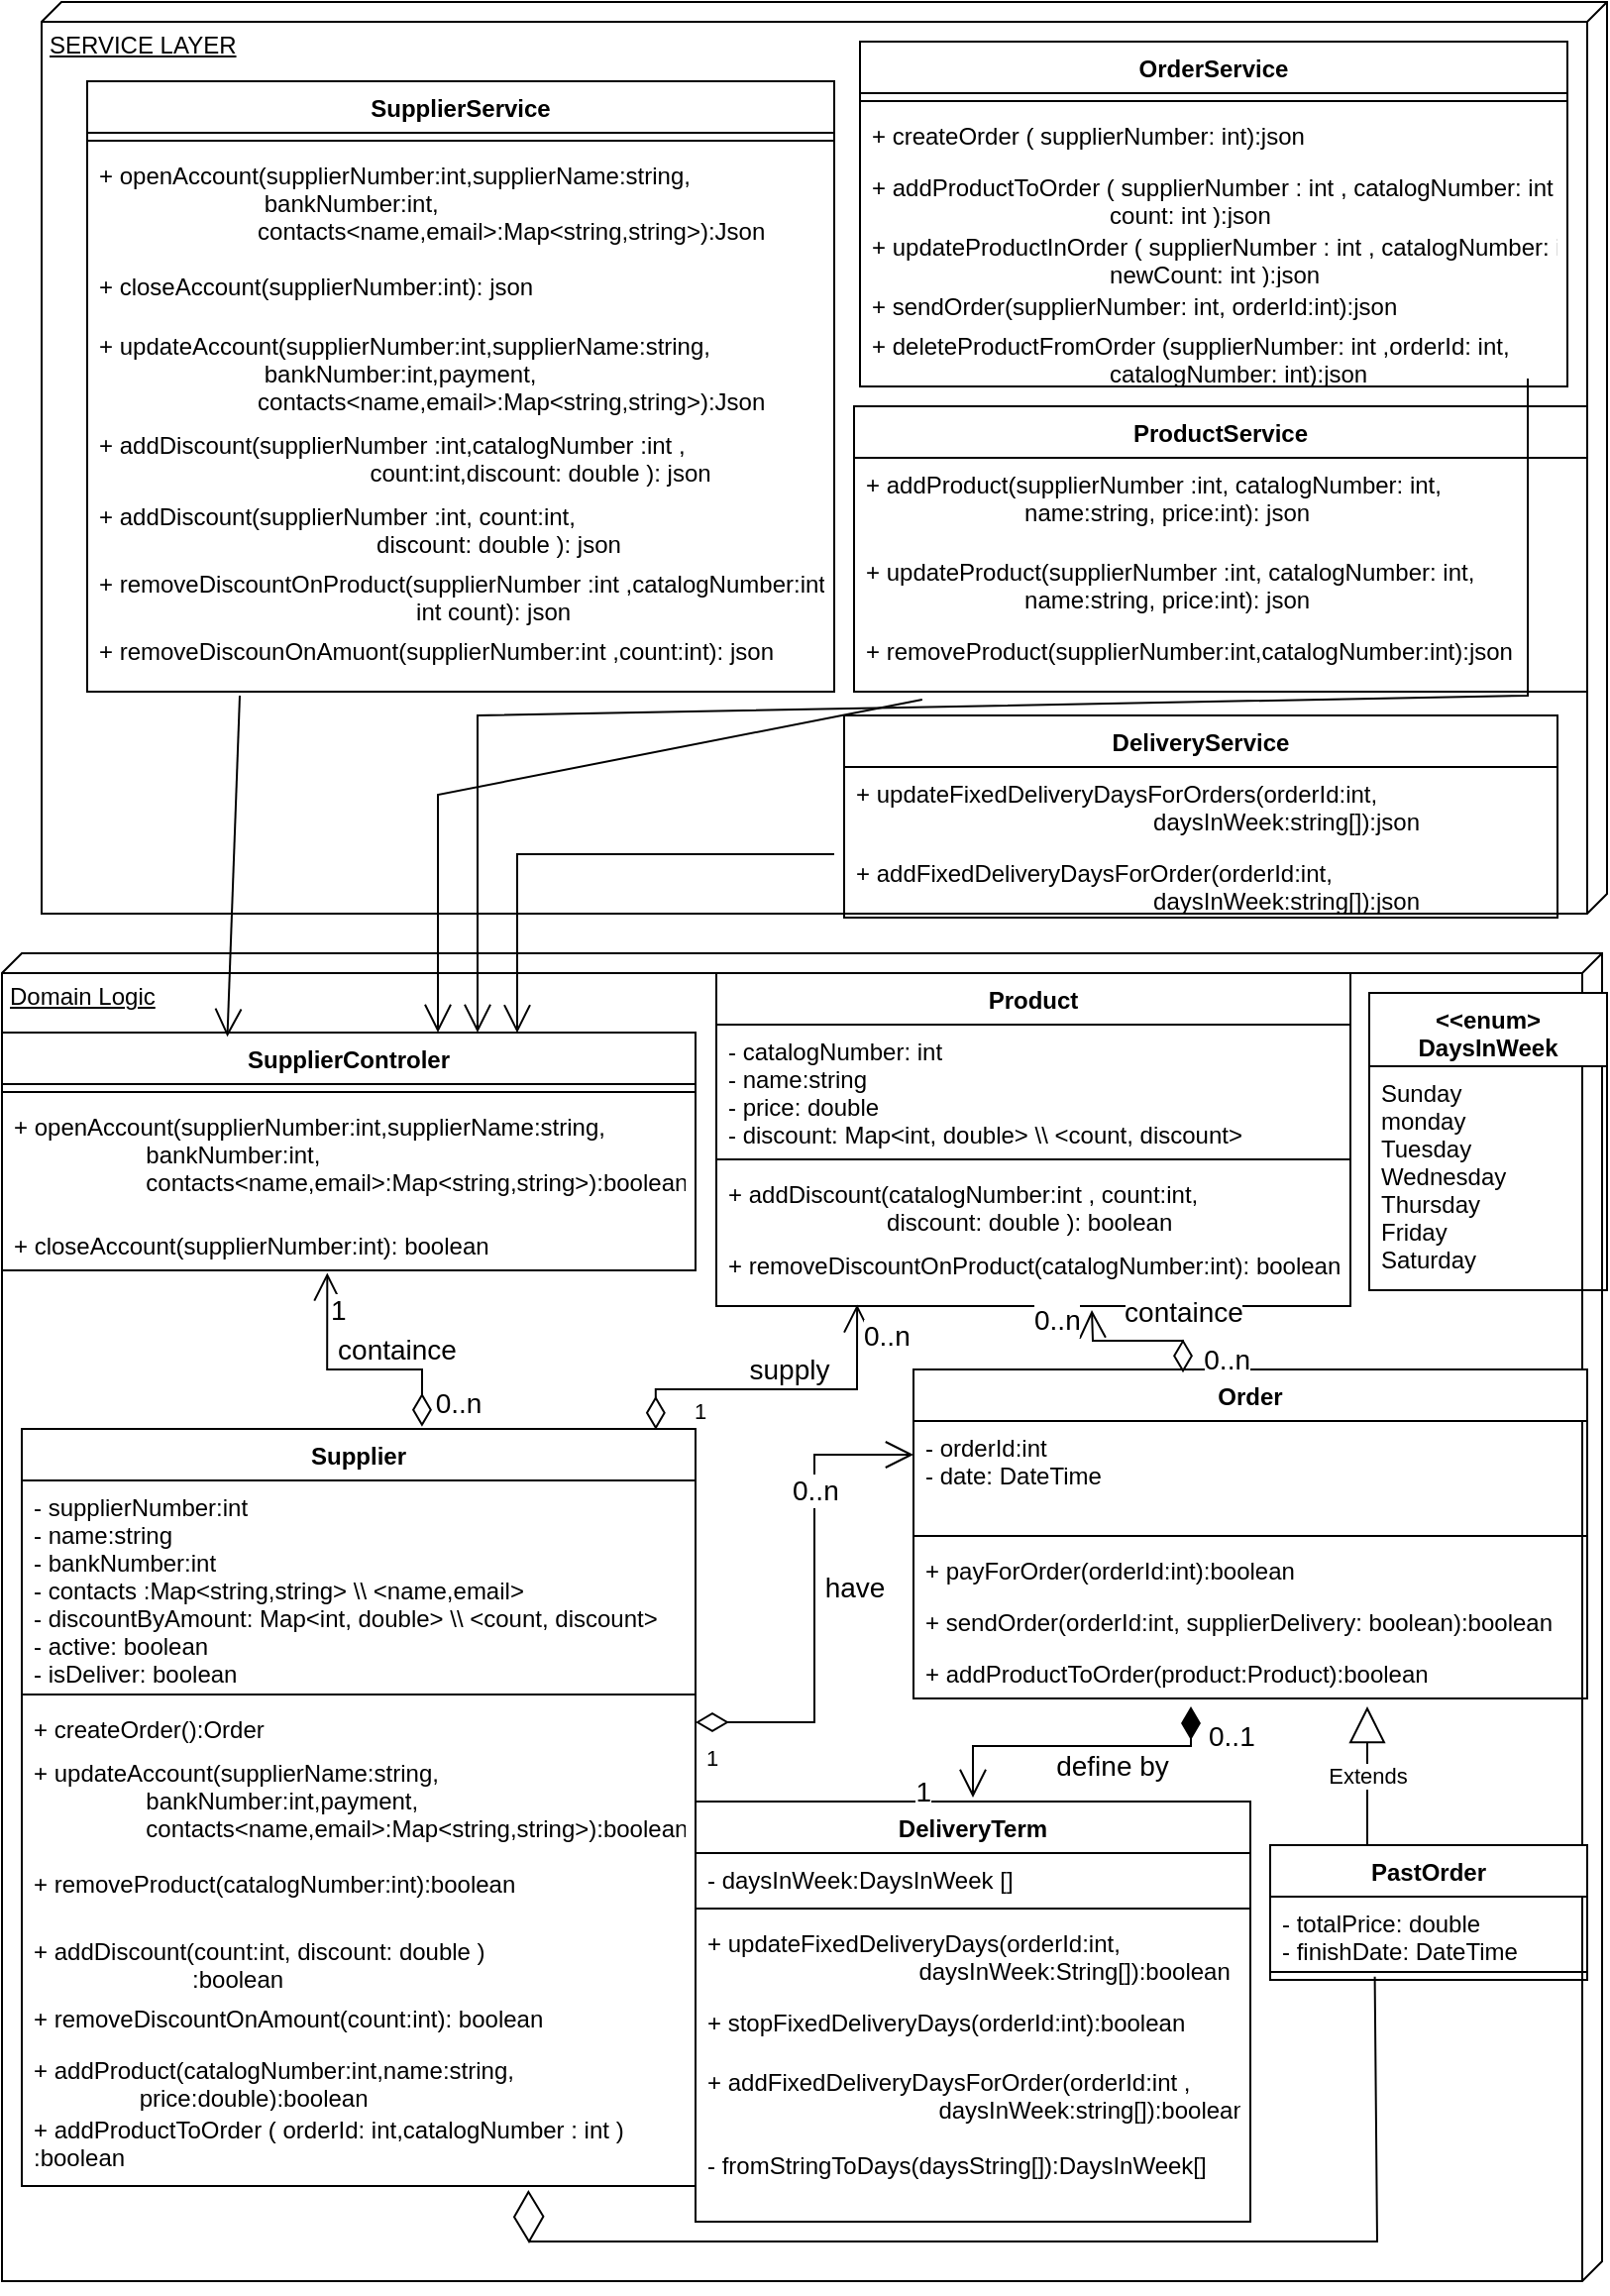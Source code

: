 <mxfile version="18.0.1" type="device" pages="4"><diagram id="C5RBs43oDa-KdzZeNtuy" name="service-domain"><mxGraphModel dx="1038" dy="641" grid="1" gridSize="10" guides="1" tooltips="1" connect="1" arrows="1" fold="1" page="1" pageScale="1" pageWidth="827" pageHeight="1169" math="0" shadow="0"><root><mxCell id="WIyWlLk6GJQsqaUBKTNV-0"/><mxCell id="WIyWlLk6GJQsqaUBKTNV-1" parent="WIyWlLk6GJQsqaUBKTNV-0"/><mxCell id="B2Ji0FsWcARyGEUDFk-O-0" value="SERVICE LAYER&lt;br&gt;" style="verticalAlign=top;align=left;spacingTop=8;spacingLeft=2;spacingRight=12;shape=cube;size=10;direction=south;fontStyle=4;html=1;" parent="WIyWlLk6GJQsqaUBKTNV-1" vertex="1"><mxGeometry x="30" y="10" width="790" height="460" as="geometry"/></mxCell><mxCell id="B2Ji0FsWcARyGEUDFk-O-1" value="SupplierService" style="swimlane;fontStyle=1;align=center;verticalAlign=top;childLayout=stackLayout;horizontal=1;startSize=26;horizontalStack=0;resizeParent=1;resizeParentMax=0;resizeLast=0;collapsible=1;marginBottom=0;" parent="WIyWlLk6GJQsqaUBKTNV-1" vertex="1"><mxGeometry x="53" y="50" width="377" height="308" as="geometry"/></mxCell><mxCell id="B2Ji0FsWcARyGEUDFk-O-3" value="" style="line;strokeWidth=1;fillColor=none;align=left;verticalAlign=middle;spacingTop=-1;spacingLeft=3;spacingRight=3;rotatable=0;labelPosition=right;points=[];portConstraint=eastwest;" parent="B2Ji0FsWcARyGEUDFk-O-1" vertex="1"><mxGeometry y="26" width="377" height="8" as="geometry"/></mxCell><mxCell id="B2Ji0FsWcARyGEUDFk-O-4" value="+ openAccount(supplierNumber:int,supplierName:string,&#10;                         bankNumber:int,&#10;                        contacts&lt;name,email&gt;:Map&lt;string,string&gt;):Json" style="text;strokeColor=none;fillColor=none;align=left;verticalAlign=top;spacingLeft=4;spacingRight=4;overflow=hidden;rotatable=0;points=[[0,0.5],[1,0.5]];portConstraint=eastwest;" parent="B2Ji0FsWcARyGEUDFk-O-1" vertex="1"><mxGeometry y="34" width="377" height="56" as="geometry"/></mxCell><mxCell id="B2Ji0FsWcARyGEUDFk-O-25" value="+ closeAccount(supplierNumber:int): json" style="text;strokeColor=none;fillColor=none;align=left;verticalAlign=top;spacingLeft=4;spacingRight=4;overflow=hidden;rotatable=0;points=[[0,0.5],[1,0.5]];portConstraint=eastwest;" parent="B2Ji0FsWcARyGEUDFk-O-1" vertex="1"><mxGeometry y="90" width="377" height="30" as="geometry"/></mxCell><mxCell id="B2Ji0FsWcARyGEUDFk-O-31" value="+ updateAccount(supplierNumber:int,supplierName:string,&#10;                         bankNumber:int,payment,&#10;                        contacts&lt;name,email&gt;:Map&lt;string,string&gt;):Json" style="text;strokeColor=none;fillColor=none;align=left;verticalAlign=top;spacingLeft=4;spacingRight=4;overflow=hidden;rotatable=0;points=[[0,0.5],[1,0.5]];portConstraint=eastwest;" parent="B2Ji0FsWcARyGEUDFk-O-1" vertex="1"><mxGeometry y="120" width="377" height="50" as="geometry"/></mxCell><mxCell id="B2Ji0FsWcARyGEUDFk-O-37" value="+ addDiscount(supplierNumber :int,catalogNumber :int , &#10;                                         count:int,discount: double ): json" style="text;strokeColor=none;fillColor=none;align=left;verticalAlign=top;spacingLeft=4;spacingRight=4;overflow=hidden;rotatable=0;points=[[0,0.5],[1,0.5]];portConstraint=eastwest;" parent="B2Ji0FsWcARyGEUDFk-O-1" vertex="1"><mxGeometry y="170" width="377" height="36" as="geometry"/></mxCell><mxCell id="B2Ji0FsWcARyGEUDFk-O-38" value="+ addDiscount(supplierNumber :int, count:int, &#10;                                          discount: double ): json" style="text;strokeColor=none;fillColor=none;align=left;verticalAlign=top;spacingLeft=4;spacingRight=4;overflow=hidden;rotatable=0;points=[[0,0.5],[1,0.5]];portConstraint=eastwest;" parent="B2Ji0FsWcARyGEUDFk-O-1" vertex="1"><mxGeometry y="206" width="377" height="34" as="geometry"/></mxCell><mxCell id="B2Ji0FsWcARyGEUDFk-O-50" value="+ removeDiscountOnProduct(supplierNumber :int ,catalogNumber:int,&#10;                                                int count): json" style="text;strokeColor=none;fillColor=none;align=left;verticalAlign=top;spacingLeft=4;spacingRight=4;overflow=hidden;rotatable=0;points=[[0,0.5],[1,0.5]];portConstraint=eastwest;" parent="B2Ji0FsWcARyGEUDFk-O-1" vertex="1"><mxGeometry y="240" width="377" height="34" as="geometry"/></mxCell><mxCell id="B2Ji0FsWcARyGEUDFk-O-49" value="+ removeDiscounOnAmuont(supplierNumber:int ,count:int): json" style="text;strokeColor=none;fillColor=none;align=left;verticalAlign=top;spacingLeft=4;spacingRight=4;overflow=hidden;rotatable=0;points=[[0,0.5],[1,0.5]];portConstraint=eastwest;" parent="B2Ji0FsWcARyGEUDFk-O-1" vertex="1"><mxGeometry y="274" width="377" height="34" as="geometry"/></mxCell><mxCell id="B2Ji0FsWcARyGEUDFk-O-5" value="ProductService" style="swimlane;fontStyle=1;align=center;verticalAlign=top;childLayout=stackLayout;horizontal=1;startSize=26;horizontalStack=0;resizeParent=1;resizeParentMax=0;resizeLast=0;collapsible=1;marginBottom=0;" parent="WIyWlLk6GJQsqaUBKTNV-1" vertex="1"><mxGeometry x="440" y="214" width="370" height="144" as="geometry"/></mxCell><mxCell id="B2Ji0FsWcARyGEUDFk-O-26" value="+ addProduct(supplierNumber :int, catalogNumber: int, &#10;                        name:string, price:int): json" style="text;strokeColor=none;fillColor=none;align=left;verticalAlign=top;spacingLeft=4;spacingRight=4;overflow=hidden;rotatable=0;points=[[0,0.5],[1,0.5]];portConstraint=eastwest;" parent="B2Ji0FsWcARyGEUDFk-O-5" vertex="1"><mxGeometry y="26" width="370" height="44" as="geometry"/></mxCell><mxCell id="yO0xVXiksR3Tj3zHdsQg-1" value="+ updateProduct(supplierNumber :int, catalogNumber: int, &#10;                        name:string, price:int): json" style="text;strokeColor=none;fillColor=none;align=left;verticalAlign=top;spacingLeft=4;spacingRight=4;overflow=hidden;rotatable=0;points=[[0,0.5],[1,0.5]];portConstraint=eastwest;" parent="B2Ji0FsWcARyGEUDFk-O-5" vertex="1"><mxGeometry y="70" width="370" height="40" as="geometry"/></mxCell><mxCell id="yO0xVXiksR3Tj3zHdsQg-0" value="+ removeProduct(supplierNumber:int,catalogNumber:int):json&#10;&#10;" style="text;strokeColor=none;fillColor=none;align=left;verticalAlign=top;spacingLeft=4;spacingRight=4;overflow=hidden;rotatable=0;points=[[0,0.5],[1,0.5]];portConstraint=eastwest;" parent="B2Ji0FsWcARyGEUDFk-O-5" vertex="1"><mxGeometry y="110" width="370" height="34" as="geometry"/></mxCell><mxCell id="B2Ji0FsWcARyGEUDFk-O-9" value="OrderService" style="swimlane;fontStyle=1;align=center;verticalAlign=top;childLayout=stackLayout;horizontal=1;startSize=26;horizontalStack=0;resizeParent=1;resizeParentMax=0;resizeLast=0;collapsible=1;marginBottom=0;" parent="WIyWlLk6GJQsqaUBKTNV-1" vertex="1"><mxGeometry x="443" y="30" width="357" height="174" as="geometry"/></mxCell><mxCell id="B2Ji0FsWcARyGEUDFk-O-11" value="" style="line;strokeWidth=1;fillColor=none;align=left;verticalAlign=middle;spacingTop=-1;spacingLeft=3;spacingRight=3;rotatable=0;labelPosition=right;points=[];portConstraint=eastwest;" parent="B2Ji0FsWcARyGEUDFk-O-9" vertex="1"><mxGeometry y="26" width="357" height="8" as="geometry"/></mxCell><mxCell id="B2Ji0FsWcARyGEUDFk-O-52" value="+ createOrder ( supplierNumber: int):json" style="text;strokeColor=none;fillColor=none;align=left;verticalAlign=top;spacingLeft=4;spacingRight=4;overflow=hidden;rotatable=0;points=[[0,0.5],[1,0.5]];portConstraint=eastwest;" parent="B2Ji0FsWcARyGEUDFk-O-9" vertex="1"><mxGeometry y="34" width="357" height="26" as="geometry"/></mxCell><mxCell id="B2Ji0FsWcARyGEUDFk-O-12" value="+ addProductToOrder ( supplierNumber : int , catalogNumber: int&#10;                                    count: int ):json" style="text;strokeColor=none;fillColor=none;align=left;verticalAlign=top;spacingLeft=4;spacingRight=4;overflow=hidden;rotatable=0;points=[[0,0.5],[1,0.5]];portConstraint=eastwest;" parent="B2Ji0FsWcARyGEUDFk-O-9" vertex="1"><mxGeometry y="60" width="357" height="30" as="geometry"/></mxCell><mxCell id="ik4yNBIo9Q-0_ptr7P1O-2" value="+ updateProductInOrder ( supplierNumber : int , catalogNumber: int&#10;                                    newCount: int ):json" style="text;strokeColor=none;fillColor=none;align=left;verticalAlign=top;spacingLeft=4;spacingRight=4;overflow=hidden;rotatable=0;points=[[0,0.5],[1,0.5]];portConstraint=eastwest;" parent="B2Ji0FsWcARyGEUDFk-O-9" vertex="1"><mxGeometry y="90" width="357" height="30" as="geometry"/></mxCell><mxCell id="B2Ji0FsWcARyGEUDFk-O-51" value="+ sendOrder(supplierNumber: int, orderId:int):json" style="text;strokeColor=none;fillColor=none;align=left;verticalAlign=top;spacingLeft=4;spacingRight=4;overflow=hidden;rotatable=0;points=[[0,0.5],[1,0.5]];portConstraint=eastwest;" parent="B2Ji0FsWcARyGEUDFk-O-9" vertex="1"><mxGeometry y="120" width="357" height="20" as="geometry"/></mxCell><mxCell id="ik4yNBIo9Q-0_ptr7P1O-3" value="+ deleteProductFromOrder (supplierNumber: int ,orderId: int,&#10;                                    catalogNumber: int):json" style="text;strokeColor=none;fillColor=none;align=left;verticalAlign=top;spacingLeft=4;spacingRight=4;overflow=hidden;rotatable=0;points=[[0,0.5],[1,0.5]];portConstraint=eastwest;" parent="B2Ji0FsWcARyGEUDFk-O-9" vertex="1"><mxGeometry y="140" width="357" height="34" as="geometry"/></mxCell><mxCell id="B2Ji0FsWcARyGEUDFk-O-18" value="DeliveryService" style="swimlane;fontStyle=1;childLayout=stackLayout;horizontal=1;startSize=26;fillColor=none;horizontalStack=0;resizeParent=1;resizeParentMax=0;resizeLast=0;collapsible=1;marginBottom=0;" parent="WIyWlLk6GJQsqaUBKTNV-1" vertex="1"><mxGeometry x="435" y="370" width="360" height="102" as="geometry"/></mxCell><mxCell id="yO0xVXiksR3Tj3zHdsQg-3" value="+ updateFixedDeliveryDaysForOrders(orderId:int,&#10;                                             daysInWeek:string[]):json" style="text;strokeColor=none;fillColor=none;align=left;verticalAlign=top;spacingLeft=4;spacingRight=4;overflow=hidden;rotatable=0;points=[[0,0.5],[1,0.5]];portConstraint=eastwest;" parent="B2Ji0FsWcARyGEUDFk-O-18" vertex="1"><mxGeometry y="26" width="360" height="40" as="geometry"/></mxCell><mxCell id="yO0xVXiksR3Tj3zHdsQg-4" value="+ addFixedDeliveryDaysForOrder(orderId:int,&#10;                                             daysInWeek:string[]):json" style="text;strokeColor=none;fillColor=none;align=left;verticalAlign=top;spacingLeft=4;spacingRight=4;overflow=hidden;rotatable=0;points=[[0,0.5],[1,0.5]];portConstraint=eastwest;" parent="B2Ji0FsWcARyGEUDFk-O-18" vertex="1"><mxGeometry y="66" width="360" height="36" as="geometry"/></mxCell><mxCell id="yO0xVXiksR3Tj3zHdsQg-5" value="Domain Logic" style="verticalAlign=top;align=left;spacingTop=8;spacingLeft=2;spacingRight=12;shape=cube;size=10;direction=south;fontStyle=4;html=1;" parent="WIyWlLk6GJQsqaUBKTNV-1" vertex="1"><mxGeometry x="10" y="490" width="807.5" height="670" as="geometry"/></mxCell><mxCell id="yO0xVXiksR3Tj3zHdsQg-7" value="Supplier" style="swimlane;fontStyle=1;align=center;verticalAlign=top;childLayout=stackLayout;horizontal=1;startSize=26;horizontalStack=0;resizeParent=1;resizeParentMax=0;resizeLast=0;collapsible=1;marginBottom=0;" parent="WIyWlLk6GJQsqaUBKTNV-1" vertex="1"><mxGeometry x="20" y="730" width="340" height="382" as="geometry"/></mxCell><mxCell id="yO0xVXiksR3Tj3zHdsQg-8" value="- supplierNumber:int&#10;- name:string&#10;- bankNumber:int&#10;- contacts :Map&lt;string,string&gt; \\ &lt;name,email&gt;&#10;- discountByAmount: Map&lt;int, double&gt; \\ &lt;count, discount&gt;&#10;- active: boolean&#10;- isDeliver: boolean" style="text;strokeColor=none;fillColor=none;align=left;verticalAlign=top;spacingLeft=4;spacingRight=4;overflow=hidden;rotatable=0;points=[[0,0.5],[1,0.5]];portConstraint=eastwest;" parent="yO0xVXiksR3Tj3zHdsQg-7" vertex="1"><mxGeometry y="26" width="340" height="104" as="geometry"/></mxCell><mxCell id="yO0xVXiksR3Tj3zHdsQg-9" value="" style="line;strokeWidth=1;fillColor=none;align=left;verticalAlign=middle;spacingTop=-1;spacingLeft=3;spacingRight=3;rotatable=0;labelPosition=right;points=[];portConstraint=eastwest;" parent="yO0xVXiksR3Tj3zHdsQg-7" vertex="1"><mxGeometry y="130" width="340" height="8" as="geometry"/></mxCell><mxCell id="yO0xVXiksR3Tj3zHdsQg-34" value="+ createOrder():Order" style="text;strokeColor=none;fillColor=none;align=left;verticalAlign=top;spacingLeft=4;spacingRight=4;overflow=hidden;rotatable=0;points=[[0,0.5],[1,0.5]];portConstraint=eastwest;" parent="yO0xVXiksR3Tj3zHdsQg-7" vertex="1"><mxGeometry y="138" width="340" height="22" as="geometry"/></mxCell><mxCell id="otosH19bd6gSAJLTLm59-17" value="+ updateAccount(supplierName:string,&#10;                 bankNumber:int,payment,&#10;                 contacts&lt;name,email&gt;:Map&lt;string,string&gt;):boolean" style="text;strokeColor=none;fillColor=none;align=left;verticalAlign=top;spacingLeft=4;spacingRight=4;overflow=hidden;rotatable=0;points=[[0,0.5],[1,0.5]];portConstraint=eastwest;" parent="yO0xVXiksR3Tj3zHdsQg-7" vertex="1"><mxGeometry y="160" width="340" height="56" as="geometry"/></mxCell><mxCell id="yO0xVXiksR3Tj3zHdsQg-29" value="+ removeProduct(catalogNumber:int):boolean" style="text;strokeColor=none;fillColor=none;align=left;verticalAlign=top;spacingLeft=4;spacingRight=4;overflow=hidden;rotatable=0;points=[[0,0.5],[1,0.5]];portConstraint=eastwest;" parent="yO0xVXiksR3Tj3zHdsQg-7" vertex="1"><mxGeometry y="216" width="340" height="34" as="geometry"/></mxCell><mxCell id="yO0xVXiksR3Tj3zHdsQg-18" value="+ addDiscount(count:int, discount: double )&#10;                        :boolean" style="text;strokeColor=none;fillColor=none;align=left;verticalAlign=top;spacingLeft=4;spacingRight=4;overflow=hidden;rotatable=0;points=[[0,0.5],[1,0.5]];portConstraint=eastwest;" parent="yO0xVXiksR3Tj3zHdsQg-7" vertex="1"><mxGeometry y="250" width="340" height="34" as="geometry"/></mxCell><mxCell id="otosH19bd6gSAJLTLm59-19" value="+ removeDiscountOnAmount(count:int): boolean" style="text;strokeColor=none;fillColor=none;align=left;verticalAlign=top;spacingLeft=4;spacingRight=4;overflow=hidden;rotatable=0;points=[[0,0.5],[1,0.5]];portConstraint=eastwest;" parent="yO0xVXiksR3Tj3zHdsQg-7" vertex="1"><mxGeometry y="284" width="340" height="26" as="geometry"/></mxCell><mxCell id="yO0xVXiksR3Tj3zHdsQg-28" value="+ addProduct(catalogNumber:int,name:string,&#10;                price:double):boolean" style="text;strokeColor=none;fillColor=none;align=left;verticalAlign=top;spacingLeft=4;spacingRight=4;overflow=hidden;rotatable=0;points=[[0,0.5],[1,0.5]];portConstraint=eastwest;" parent="yO0xVXiksR3Tj3zHdsQg-7" vertex="1"><mxGeometry y="310" width="340" height="30" as="geometry"/></mxCell><mxCell id="yO0xVXiksR3Tj3zHdsQg-35" value="+ addProductToOrder ( orderId: int,catalogNumber : int )&#10;:boolean" style="text;strokeColor=none;fillColor=none;align=left;verticalAlign=top;spacingLeft=4;spacingRight=4;overflow=hidden;rotatable=0;points=[[0,0.5],[1,0.5]];portConstraint=eastwest;" parent="yO0xVXiksR3Tj3zHdsQg-7" vertex="1"><mxGeometry y="340" width="340" height="42" as="geometry"/></mxCell><mxCell id="yO0xVXiksR3Tj3zHdsQg-12" value="SupplierControler" style="swimlane;fontStyle=1;align=center;verticalAlign=top;childLayout=stackLayout;horizontal=1;startSize=26;horizontalStack=0;resizeParent=1;resizeParentMax=0;resizeLast=0;collapsible=1;marginBottom=0;" parent="WIyWlLk6GJQsqaUBKTNV-1" vertex="1"><mxGeometry x="10" y="530" width="350" height="120" as="geometry"/></mxCell><mxCell id="yO0xVXiksR3Tj3zHdsQg-14" value="" style="line;strokeWidth=1;fillColor=none;align=left;verticalAlign=middle;spacingTop=-1;spacingLeft=3;spacingRight=3;rotatable=0;labelPosition=right;points=[];portConstraint=eastwest;" parent="yO0xVXiksR3Tj3zHdsQg-12" vertex="1"><mxGeometry y="26" width="350" height="8" as="geometry"/></mxCell><mxCell id="yO0xVXiksR3Tj3zHdsQg-11" value="+ openAccount(supplierNumber:int,supplierName:string,&#10;                    bankNumber:int,&#10;                    contacts&lt;name,email&gt;:Map&lt;string,string&gt;):boolean" style="text;strokeColor=none;fillColor=none;align=left;verticalAlign=top;spacingLeft=4;spacingRight=4;overflow=hidden;rotatable=0;points=[[0,0.5],[1,0.5]];portConstraint=eastwest;fontStyle=0" parent="yO0xVXiksR3Tj3zHdsQg-12" vertex="1"><mxGeometry y="34" width="350" height="60" as="geometry"/></mxCell><mxCell id="yO0xVXiksR3Tj3zHdsQg-10" value="+ closeAccount(supplierNumber:int): boolean" style="text;strokeColor=none;fillColor=none;align=left;verticalAlign=top;spacingLeft=4;spacingRight=4;overflow=hidden;rotatable=0;points=[[0,0.5],[1,0.5]];portConstraint=eastwest;" parent="yO0xVXiksR3Tj3zHdsQg-12" vertex="1"><mxGeometry y="94" width="350" height="26" as="geometry"/></mxCell><mxCell id="yO0xVXiksR3Tj3zHdsQg-22" value="Product" style="swimlane;fontStyle=1;align=center;verticalAlign=top;childLayout=stackLayout;horizontal=1;startSize=26;horizontalStack=0;resizeParent=1;resizeParentMax=0;resizeLast=0;collapsible=1;marginBottom=0;" parent="WIyWlLk6GJQsqaUBKTNV-1" vertex="1"><mxGeometry x="370.5" y="500" width="320" height="168" as="geometry"/></mxCell><mxCell id="yO0xVXiksR3Tj3zHdsQg-23" value="- catalogNumber: int&#10;- name:string&#10;- price: double&#10;- discount: Map&lt;int, double&gt; \\ &lt;count, discount&gt;" style="text;strokeColor=none;fillColor=none;align=left;verticalAlign=top;spacingLeft=4;spacingRight=4;overflow=hidden;rotatable=0;points=[[0,0.5],[1,0.5]];portConstraint=eastwest;" parent="yO0xVXiksR3Tj3zHdsQg-22" vertex="1"><mxGeometry y="26" width="320" height="64" as="geometry"/></mxCell><mxCell id="yO0xVXiksR3Tj3zHdsQg-24" value="" style="line;strokeWidth=1;fillColor=none;align=left;verticalAlign=middle;spacingTop=-1;spacingLeft=3;spacingRight=3;rotatable=0;labelPosition=right;points=[];portConstraint=eastwest;" parent="yO0xVXiksR3Tj3zHdsQg-22" vertex="1"><mxGeometry y="90" width="320" height="8" as="geometry"/></mxCell><mxCell id="yO0xVXiksR3Tj3zHdsQg-17" value="+ addDiscount(catalogNumber:int , count:int, &#10;                        discount: double ): boolean" style="text;strokeColor=none;fillColor=none;align=left;verticalAlign=top;spacingLeft=4;spacingRight=4;overflow=hidden;rotatable=0;points=[[0,0.5],[1,0.5]];portConstraint=eastwest;" parent="yO0xVXiksR3Tj3zHdsQg-22" vertex="1"><mxGeometry y="98" width="320" height="36" as="geometry"/></mxCell><mxCell id="yO0xVXiksR3Tj3zHdsQg-20" value="+ removeDiscountOnProduct(catalogNumber:int): boolean" style="text;strokeColor=none;fillColor=none;align=left;verticalAlign=top;spacingLeft=4;spacingRight=4;overflow=hidden;rotatable=0;points=[[0,0.5],[1,0.5]];portConstraint=eastwest;" parent="yO0xVXiksR3Tj3zHdsQg-22" vertex="1"><mxGeometry y="134" width="320" height="34" as="geometry"/></mxCell><mxCell id="yO0xVXiksR3Tj3zHdsQg-30" value="Order" style="swimlane;fontStyle=1;align=center;verticalAlign=top;childLayout=stackLayout;horizontal=1;startSize=26;horizontalStack=0;resizeParent=1;resizeParentMax=0;resizeLast=0;collapsible=1;marginBottom=0;" parent="WIyWlLk6GJQsqaUBKTNV-1" vertex="1"><mxGeometry x="470" y="700" width="340" height="166" as="geometry"/></mxCell><mxCell id="yO0xVXiksR3Tj3zHdsQg-31" value="- orderId:int&#10;- date: DateTime" style="text;strokeColor=none;fillColor=none;align=left;verticalAlign=top;spacingLeft=4;spacingRight=4;overflow=hidden;rotatable=0;points=[[0,0.5],[1,0.5]];portConstraint=eastwest;" parent="yO0xVXiksR3Tj3zHdsQg-30" vertex="1"><mxGeometry y="26" width="340" height="54" as="geometry"/></mxCell><mxCell id="yO0xVXiksR3Tj3zHdsQg-32" value="" style="line;strokeWidth=1;fillColor=none;align=left;verticalAlign=middle;spacingTop=-1;spacingLeft=3;spacingRight=3;rotatable=0;labelPosition=right;points=[];portConstraint=eastwest;" parent="yO0xVXiksR3Tj3zHdsQg-30" vertex="1"><mxGeometry y="80" width="340" height="8" as="geometry"/></mxCell><mxCell id="yO0xVXiksR3Tj3zHdsQg-37" value="+ payForOrder(orderId:int):boolean" style="text;strokeColor=none;fillColor=none;align=left;verticalAlign=top;spacingLeft=4;spacingRight=4;overflow=hidden;rotatable=0;points=[[0,0.5],[1,0.5]];portConstraint=eastwest;" parent="yO0xVXiksR3Tj3zHdsQg-30" vertex="1"><mxGeometry y="88" width="340" height="26" as="geometry"/></mxCell><mxCell id="yO0xVXiksR3Tj3zHdsQg-36" value="+ sendOrder(orderId:int, supplierDelivery: boolean):boolean" style="text;strokeColor=none;fillColor=none;align=left;verticalAlign=top;spacingLeft=4;spacingRight=4;overflow=hidden;rotatable=0;points=[[0,0.5],[1,0.5]];portConstraint=eastwest;" parent="yO0xVXiksR3Tj3zHdsQg-30" vertex="1"><mxGeometry y="114" width="340" height="26" as="geometry"/></mxCell><mxCell id="otosH19bd6gSAJLTLm59-23" value="+ addProductToOrder(product:Product):boolean" style="text;strokeColor=none;fillColor=none;align=left;verticalAlign=top;spacingLeft=4;spacingRight=4;overflow=hidden;rotatable=0;points=[[0,0.5],[1,0.5]];portConstraint=eastwest;" parent="yO0xVXiksR3Tj3zHdsQg-30" vertex="1"><mxGeometry y="140" width="340" height="26" as="geometry"/></mxCell><mxCell id="yO0xVXiksR3Tj3zHdsQg-47" value="&lt;&lt;enum&gt; &#10;DaysInWeek" style="swimlane;fontStyle=1;align=center;verticalAlign=top;childLayout=stackLayout;horizontal=1;startSize=37;horizontalStack=0;resizeParent=1;resizeParentMax=0;resizeLast=0;collapsible=1;marginBottom=0;" parent="WIyWlLk6GJQsqaUBKTNV-1" vertex="1"><mxGeometry x="700" y="510" width="120" height="150" as="geometry"/></mxCell><mxCell id="yO0xVXiksR3Tj3zHdsQg-42" value="Sunday&#10;monday&#10;Tuesday&#10;Wednesday&#10;Thursday&#10;Friday&#10;Saturday" style="text;strokeColor=none;fillColor=none;align=left;verticalAlign=top;spacingLeft=4;spacingRight=4;overflow=hidden;rotatable=0;points=[[0,0.5],[1,0.5]];portConstraint=eastwest;" parent="yO0xVXiksR3Tj3zHdsQg-47" vertex="1"><mxGeometry y="37" width="120" height="113" as="geometry"/></mxCell><mxCell id="yO0xVXiksR3Tj3zHdsQg-55" value="DeliveryTerm" style="swimlane;fontStyle=1;align=center;verticalAlign=top;childLayout=stackLayout;horizontal=1;startSize=26;horizontalStack=0;resizeParent=1;resizeParentMax=0;resizeLast=0;collapsible=1;marginBottom=0;" parent="WIyWlLk6GJQsqaUBKTNV-1" vertex="1"><mxGeometry x="360" y="918" width="280" height="212" as="geometry"/></mxCell><mxCell id="yO0xVXiksR3Tj3zHdsQg-40" value="- daysInWeek:DaysInWeek []" style="text;strokeColor=none;fillColor=none;align=left;verticalAlign=top;spacingLeft=4;spacingRight=4;overflow=hidden;rotatable=0;points=[[0,0.5],[1,0.5]];portConstraint=eastwest;" parent="yO0xVXiksR3Tj3zHdsQg-55" vertex="1"><mxGeometry y="26" width="280" height="24" as="geometry"/></mxCell><mxCell id="yO0xVXiksR3Tj3zHdsQg-57" value="" style="line;strokeWidth=1;fillColor=none;align=left;verticalAlign=middle;spacingTop=-1;spacingLeft=3;spacingRight=3;rotatable=0;labelPosition=right;points=[];portConstraint=eastwest;" parent="yO0xVXiksR3Tj3zHdsQg-55" vertex="1"><mxGeometry y="50" width="280" height="8" as="geometry"/></mxCell><mxCell id="yO0xVXiksR3Tj3zHdsQg-52" value="+ updateFixedDeliveryDays(orderId:int,&#10;                                daysInWeek:String[]):boolean" style="text;strokeColor=none;fillColor=none;align=left;verticalAlign=top;spacingLeft=4;spacingRight=4;overflow=hidden;rotatable=0;points=[[0,0.5],[1,0.5]];portConstraint=eastwest;" parent="yO0xVXiksR3Tj3zHdsQg-55" vertex="1"><mxGeometry y="58" width="280" height="40" as="geometry"/></mxCell><mxCell id="yO0xVXiksR3Tj3zHdsQg-53" value="+ stopFixedDeliveryDays(orderId:int):boolean" style="text;strokeColor=none;fillColor=none;align=left;verticalAlign=top;spacingLeft=4;spacingRight=4;overflow=hidden;rotatable=0;points=[[0,0.5],[1,0.5]];portConstraint=eastwest;" parent="yO0xVXiksR3Tj3zHdsQg-55" vertex="1"><mxGeometry y="98" width="280" height="30" as="geometry"/></mxCell><mxCell id="yO0xVXiksR3Tj3zHdsQg-59" value="+ addFixedDeliveryDaysForOrder(orderId:int ,&#10;                                   daysInWeek:string[]):boolean" style="text;strokeColor=none;fillColor=none;align=left;verticalAlign=top;spacingLeft=4;spacingRight=4;overflow=hidden;rotatable=0;points=[[0,0.5],[1,0.5]];portConstraint=eastwest;" parent="yO0xVXiksR3Tj3zHdsQg-55" vertex="1"><mxGeometry y="128" width="280" height="42" as="geometry"/></mxCell><mxCell id="yO0xVXiksR3Tj3zHdsQg-61" value="- fromStringToDays(daysString[]):DaysInWeek[]" style="text;strokeColor=none;fillColor=none;align=left;verticalAlign=top;spacingLeft=4;spacingRight=4;overflow=hidden;rotatable=0;points=[[0,0.5],[1,0.5]];portConstraint=eastwest;" parent="yO0xVXiksR3Tj3zHdsQg-55" vertex="1"><mxGeometry y="170" width="280" height="42" as="geometry"/></mxCell><mxCell id="otosH19bd6gSAJLTLm59-0" value="1" style="endArrow=open;html=1;endSize=12;startArrow=diamondThin;startSize=14;startFill=0;edgeStyle=orthogonalEdgeStyle;align=left;verticalAlign=bottom;rounded=0;fontSize=14;exitX=0.594;exitY=-0.003;exitDx=0;exitDy=0;exitPerimeter=0;entryX=0.469;entryY=1.046;entryDx=0;entryDy=0;entryPerimeter=0;" parent="WIyWlLk6GJQsqaUBKTNV-1" source="yO0xVXiksR3Tj3zHdsQg-7" target="yO0xVXiksR3Tj3zHdsQg-10" edge="1"><mxGeometry x="0.522" relative="1" as="geometry"><mxPoint x="177.5" y="804" as="sourcePoint"/><mxPoint x="179" y="680" as="targetPoint"/><Array as="points"><mxPoint x="222" y="700"/><mxPoint x="174" y="700"/></Array><mxPoint as="offset"/></mxGeometry></mxCell><mxCell id="otosH19bd6gSAJLTLm59-1" value="0..n" style="edgeLabel;html=1;align=center;verticalAlign=middle;resizable=0;points=[];fontSize=14;" parent="otosH19bd6gSAJLTLm59-0" vertex="1" connectable="0"><mxGeometry x="0.794" y="-1" relative="1" as="geometry"><mxPoint x="65" y="52" as="offset"/></mxGeometry></mxCell><mxCell id="otosH19bd6gSAJLTLm59-2" value="containce" style="edgeLabel;html=1;align=center;verticalAlign=middle;resizable=0;points=[];fontSize=14;" parent="otosH19bd6gSAJLTLm59-0" vertex="1" connectable="0"><mxGeometry x="-0.234" y="1" relative="1" as="geometry"><mxPoint x="6" y="-11" as="offset"/></mxGeometry></mxCell><mxCell id="otosH19bd6gSAJLTLm59-7" value="have" style="endArrow=open;html=1;endSize=12;startArrow=diamondThin;startSize=14;startFill=0;edgeStyle=orthogonalEdgeStyle;rounded=0;fontSize=14;entryX=0;entryY=0.5;entryDx=0;entryDy=0;" parent="WIyWlLk6GJQsqaUBKTNV-1" edge="1"><mxGeometry x="0.044" y="-20" relative="1" as="geometry"><mxPoint x="360" y="878" as="sourcePoint"/><mxPoint x="470" y="743" as="targetPoint"/><Array as="points"><mxPoint x="420" y="878"/><mxPoint x="420" y="743"/></Array><mxPoint as="offset"/></mxGeometry></mxCell><mxCell id="otosH19bd6gSAJLTLm59-8" value="0..n" style="edgeLabel;resizable=0;html=1;align=left;verticalAlign=top;fontSize=14;" parent="otosH19bd6gSAJLTLm59-7" connectable="0" vertex="1"><mxGeometry x="-1" relative="1" as="geometry"><mxPoint x="47" y="-132" as="offset"/></mxGeometry></mxCell><mxCell id="sP69bdtSOxSu0He8FV_g-1" value="1" style="edgeLabel;html=1;align=center;verticalAlign=middle;resizable=0;points=[];" parent="otosH19bd6gSAJLTLm59-7" vertex="1" connectable="0"><mxGeometry x="-0.95" y="14" relative="1" as="geometry"><mxPoint x="2" y="32" as="offset"/></mxGeometry></mxCell><mxCell id="otosH19bd6gSAJLTLm59-10" value="containce" style="endArrow=open;html=1;endSize=12;startArrow=diamondThin;startSize=14;startFill=0;edgeStyle=orthogonalEdgeStyle;rounded=0;fontSize=14;exitX=0.4;exitY=0.01;exitDx=0;exitDy=0;exitPerimeter=0;" parent="WIyWlLk6GJQsqaUBKTNV-1" source="yO0xVXiksR3Tj3zHdsQg-30" edge="1"><mxGeometry x="-0.571" y="-15" relative="1" as="geometry"><mxPoint x="427.5" y="761" as="sourcePoint"/><mxPoint x="560" y="670" as="targetPoint"/><Array as="points"/><mxPoint as="offset"/></mxGeometry></mxCell><mxCell id="otosH19bd6gSAJLTLm59-11" value="0..n" style="edgeLabel;resizable=0;html=1;align=left;verticalAlign=top;fontSize=14;" parent="otosH19bd6gSAJLTLm59-10" connectable="0" vertex="1"><mxGeometry x="-1" relative="1" as="geometry"><mxPoint x="-77" y="-42" as="offset"/></mxGeometry></mxCell><mxCell id="otosH19bd6gSAJLTLm59-12" value="0..n" style="edgeLabel;resizable=0;html=1;align=right;verticalAlign=top;fontSize=14;" parent="otosH19bd6gSAJLTLm59-10" connectable="0" vertex="1"><mxGeometry x="1" relative="1" as="geometry"><mxPoint x="80" y="10" as="offset"/></mxGeometry></mxCell><mxCell id="otosH19bd6gSAJLTLm59-13" value="define by" style="endArrow=open;html=1;endSize=12;startArrow=diamondThin;startSize=14;startFill=1;edgeStyle=orthogonalEdgeStyle;rounded=0;fontSize=14;" parent="WIyWlLk6GJQsqaUBKTNV-1" edge="1"><mxGeometry x="-0.231" y="10" relative="1" as="geometry"><mxPoint x="610" y="870" as="sourcePoint"/><mxPoint x="500" y="916" as="targetPoint"/><Array as="points"><mxPoint x="610" y="890"/><mxPoint x="500" y="890"/></Array><mxPoint as="offset"/></mxGeometry></mxCell><mxCell id="otosH19bd6gSAJLTLm59-14" value="0..1" style="edgeLabel;resizable=0;html=1;align=left;verticalAlign=top;fontSize=14;" parent="otosH19bd6gSAJLTLm59-13" connectable="0" vertex="1"><mxGeometry x="-1" relative="1" as="geometry"><mxPoint x="7" as="offset"/></mxGeometry></mxCell><mxCell id="otosH19bd6gSAJLTLm59-15" value="1" style="edgeLabel;resizable=0;html=1;align=right;verticalAlign=top;fontSize=14;" parent="otosH19bd6gSAJLTLm59-13" connectable="0" vertex="1"><mxGeometry x="1" relative="1" as="geometry"><mxPoint x="-21" y="-18" as="offset"/></mxGeometry></mxCell><mxCell id="otosH19bd6gSAJLTLm59-16" value="" style="endArrow=open;endFill=1;endSize=12;html=1;rounded=0;fontSize=14;entryX=0.325;entryY=0.018;entryDx=0;entryDy=0;entryPerimeter=0;" parent="WIyWlLk6GJQsqaUBKTNV-1" target="yO0xVXiksR3Tj3zHdsQg-12" edge="1"><mxGeometry width="160" relative="1" as="geometry"><mxPoint x="130" y="360" as="sourcePoint"/><mxPoint x="490" y="460" as="targetPoint"/><Array as="points"/></mxGeometry></mxCell><mxCell id="otosH19bd6gSAJLTLm59-20" value="supply" style="endArrow=open;html=1;endSize=12;startArrow=diamondThin;startSize=14;startFill=0;edgeStyle=orthogonalEdgeStyle;rounded=0;fontSize=14;entryX=0.222;entryY=0.977;entryDx=0;entryDy=0;entryPerimeter=0;exitX=0.941;exitY=0.001;exitDx=0;exitDy=0;exitPerimeter=0;" parent="WIyWlLk6GJQsqaUBKTNV-1" source="yO0xVXiksR3Tj3zHdsQg-7" target="yO0xVXiksR3Tj3zHdsQg-20" edge="1"><mxGeometry x="0.057" y="10" relative="1" as="geometry"><mxPoint x="240" y="870" as="sourcePoint"/><mxPoint x="460" y="810" as="targetPoint"/><Array as="points"><mxPoint x="340" y="710"/><mxPoint x="442" y="710"/></Array><mxPoint as="offset"/></mxGeometry></mxCell><mxCell id="dYvjf8HIJ_zvDTDEj7WD-1" value="1" style="edgeLabel;html=1;align=center;verticalAlign=middle;resizable=0;points=[];" parent="otosH19bd6gSAJLTLm59-20" vertex="1" connectable="0"><mxGeometry x="-0.487" y="-11" relative="1" as="geometry"><mxPoint as="offset"/></mxGeometry></mxCell><mxCell id="dYvjf8HIJ_zvDTDEj7WD-2" value="0..n" style="edgeLabel;resizable=0;html=1;align=left;verticalAlign=top;fontSize=14;" parent="WIyWlLk6GJQsqaUBKTNV-1" connectable="0" vertex="1"><mxGeometry x="443" y="668.0" as="geometry"/></mxCell><mxCell id="68HzmFO4Miw4gQ5zUe3B-0" value="PastOrder" style="swimlane;fontStyle=1;align=center;verticalAlign=top;childLayout=stackLayout;horizontal=1;startSize=26;horizontalStack=0;resizeParent=1;resizeParentMax=0;resizeLast=0;collapsible=1;marginBottom=0;" parent="WIyWlLk6GJQsqaUBKTNV-1" vertex="1"><mxGeometry x="650" y="940" width="160" height="68" as="geometry"/></mxCell><mxCell id="68HzmFO4Miw4gQ5zUe3B-1" value="- totalPrice: double&#10;- finishDate: DateTime" style="text;strokeColor=none;fillColor=none;align=left;verticalAlign=top;spacingLeft=4;spacingRight=4;overflow=hidden;rotatable=0;points=[[0,0.5],[1,0.5]];portConstraint=eastwest;" parent="68HzmFO4Miw4gQ5zUe3B-0" vertex="1"><mxGeometry y="26" width="160" height="34" as="geometry"/></mxCell><mxCell id="68HzmFO4Miw4gQ5zUe3B-2" value="" style="line;strokeWidth=1;fillColor=none;align=left;verticalAlign=middle;spacingTop=-1;spacingLeft=3;spacingRight=3;rotatable=0;labelPosition=right;points=[];portConstraint=eastwest;" parent="68HzmFO4Miw4gQ5zUe3B-0" vertex="1"><mxGeometry y="60" width="160" height="8" as="geometry"/></mxCell><mxCell id="68HzmFO4Miw4gQ5zUe3B-7" value="Extends" style="endArrow=block;endSize=16;endFill=0;html=1;rounded=0;" parent="WIyWlLk6GJQsqaUBKTNV-1" edge="1"><mxGeometry width="160" relative="1" as="geometry"><mxPoint x="699" y="940" as="sourcePoint"/><mxPoint x="699" y="870" as="targetPoint"/></mxGeometry></mxCell><mxCell id="68HzmFO4Miw4gQ5zUe3B-8" value="" style="endArrow=diamondThin;endFill=0;endSize=24;html=1;rounded=0;entryX=0.752;entryY=1.048;entryDx=0;entryDy=0;entryPerimeter=0;exitX=0.33;exitY=0.8;exitDx=0;exitDy=0;exitPerimeter=0;" parent="WIyWlLk6GJQsqaUBKTNV-1" source="68HzmFO4Miw4gQ5zUe3B-2" target="yO0xVXiksR3Tj3zHdsQg-35" edge="1"><mxGeometry width="160" relative="1" as="geometry"><mxPoint x="704" y="1020" as="sourcePoint"/><mxPoint x="280" y="1120" as="targetPoint"/><Array as="points"><mxPoint x="704" y="1140"/><mxPoint x="276" y="1140"/></Array></mxGeometry></mxCell><mxCell id="68HzmFO4Miw4gQ5zUe3B-9" value="" style="endArrow=open;endFill=1;endSize=12;html=1;rounded=0;fontSize=14;entryX=0.325;entryY=0.018;entryDx=0;entryDy=0;entryPerimeter=0;" parent="WIyWlLk6GJQsqaUBKTNV-1" edge="1"><mxGeometry width="160" relative="1" as="geometry"><mxPoint x="430" y="440" as="sourcePoint"/><mxPoint x="270" y="530.16" as="targetPoint"/><Array as="points"><mxPoint x="270" y="440"/></Array></mxGeometry></mxCell><mxCell id="68HzmFO4Miw4gQ5zUe3B-10" value="" style="endArrow=open;endFill=1;endSize=12;html=1;rounded=0;fontSize=14;entryX=0.325;entryY=0.018;entryDx=0;entryDy=0;entryPerimeter=0;exitX=0.093;exitY=1.118;exitDx=0;exitDy=0;exitPerimeter=0;" parent="WIyWlLk6GJQsqaUBKTNV-1" source="yO0xVXiksR3Tj3zHdsQg-0" edge="1"><mxGeometry width="160" relative="1" as="geometry"><mxPoint x="390" y="439.84" as="sourcePoint"/><mxPoint x="230" y="530.0" as="targetPoint"/><Array as="points"><mxPoint x="230" y="410"/></Array></mxGeometry></mxCell><mxCell id="68HzmFO4Miw4gQ5zUe3B-11" value="" style="endArrow=open;endFill=1;endSize=12;html=1;rounded=0;fontSize=14;entryX=0.325;entryY=0.018;entryDx=0;entryDy=0;entryPerimeter=0;" parent="WIyWlLk6GJQsqaUBKTNV-1" edge="1"><mxGeometry width="160" relative="1" as="geometry"><mxPoint x="780" y="200" as="sourcePoint"/><mxPoint x="250" y="530" as="targetPoint"/><Array as="points"><mxPoint x="780" y="360"/><mxPoint x="250" y="370"/></Array></mxGeometry></mxCell></root></mxGraphModel></diagram><diagram name="presistance-service" id="mlUh-f5HXigi2ENC2uy7"><mxGraphModel dx="1278" dy="1810" grid="1" gridSize="10" guides="1" tooltips="1" connect="1" arrows="1" fold="1" page="1" pageScale="1" pageWidth="827" pageHeight="1169" math="0" shadow="0"><root><mxCell id="khFm8c_ryIwKprsXCGso-0"/><mxCell id="khFm8c_ryIwKprsXCGso-1" parent="khFm8c_ryIwKprsXCGso-0"/><mxCell id="xP2MV52wScbmlmiqc_el-0" value="&lt;font style=&quot;font-size: 14px&quot;&gt;Presistance Layer&lt;/font&gt;" style="verticalAlign=top;align=left;spacingTop=8;spacingLeft=2;spacingRight=12;shape=cube;size=10;direction=south;fontStyle=4;html=1;" parent="khFm8c_ryIwKprsXCGso-1" vertex="1"><mxGeometry x="10" y="-1160" width="810" height="510" as="geometry"/></mxCell><mxCell id="zMnlRSHPeXjjdmpQHAM_-1" value="" style="edgeStyle=orthogonalEdgeStyle;rounded=0;orthogonalLoop=1;jettySize=auto;html=1;endArrow=openThin;endFill=0;entryX=0.394;entryY=-0.003;entryDx=0;entryDy=0;entryPerimeter=0;" parent="khFm8c_ryIwKprsXCGso-1" source="V3npUP4Ra4nqqFnB8YDa-8" target="divVOJmnoqdSaLVsEX-G-8" edge="1"><mxGeometry relative="1" as="geometry"><Array as="points"><mxPoint x="144" y="-980"/><mxPoint x="144" y="-980"/></Array></mxGeometry></mxCell><mxCell id="V3npUP4Ra4nqqFnB8YDa-8" value="Manu" style="swimlane;fontStyle=1;align=center;verticalAlign=top;childLayout=stackLayout;horizontal=1;startSize=26;horizontalStack=0;resizeParent=1;resizeParentMax=0;resizeLast=0;collapsible=1;marginBottom=0;fontSize=13;" parent="khFm8c_ryIwKprsXCGso-1" vertex="1"><mxGeometry x="30" y="-1120" width="260" height="86" as="geometry"/></mxCell><mxCell id="V3npUP4Ra4nqqFnB8YDa-10" value="" style="line;strokeWidth=1;fillColor=none;align=left;verticalAlign=middle;spacingTop=-1;spacingLeft=3;spacingRight=3;rotatable=0;labelPosition=right;points=[];portConstraint=eastwest;fontSize=14;" parent="V3npUP4Ra4nqqFnB8YDa-8" vertex="1"><mxGeometry y="26" width="260" height="8" as="geometry"/></mxCell><mxCell id="V3npUP4Ra4nqqFnB8YDa-12" value="+ initialMenu():void" style="text;strokeColor=none;fillColor=none;align=left;verticalAlign=top;spacingLeft=4;spacingRight=4;overflow=hidden;rotatable=0;points=[[0,0.5],[1,0.5]];portConstraint=eastwest;fontSize=14;" parent="V3npUP4Ra4nqqFnB8YDa-8" vertex="1"><mxGeometry y="34" width="260" height="26" as="geometry"/></mxCell><mxCell id="divVOJmnoqdSaLVsEX-G-24" value="+ loadInitialData(): void" style="text;strokeColor=none;fillColor=none;align=left;verticalAlign=top;spacingLeft=4;spacingRight=4;overflow=hidden;rotatable=0;points=[[0,0.5],[1,0.5]];portConstraint=eastwest;fontSize=14;" parent="V3npUP4Ra4nqqFnB8YDa-8" vertex="1"><mxGeometry y="60" width="260" height="26" as="geometry"/></mxCell><mxCell id="zMnlRSHPeXjjdmpQHAM_-7" value="" style="edgeStyle=orthogonalEdgeStyle;rounded=0;orthogonalLoop=1;jettySize=auto;html=1;endArrow=open;endFill=0;entryX=0.606;entryY=0.906;entryDx=0;entryDy=0;entryPerimeter=0;startArrow=open;startFill=0;" parent="khFm8c_ryIwKprsXCGso-1" source="divVOJmnoqdSaLVsEX-G-0" target="zMnlRSHPeXjjdmpQHAM_-16" edge="1"><mxGeometry relative="1" as="geometry"><Array as="points"><mxPoint x="450" y="-920"/><mxPoint x="484" y="-920"/></Array></mxGeometry></mxCell><mxCell id="divVOJmnoqdSaLVsEX-G-0" value="OrderMenu" style="swimlane;fontStyle=1;align=center;verticalAlign=top;childLayout=stackLayout;horizontal=1;startSize=26;horizontalStack=0;resizeParent=1;resizeParentMax=0;resizeLast=0;collapsible=1;marginBottom=0;" parent="khFm8c_ryIwKprsXCGso-1" vertex="1"><mxGeometry x="335" y="-910" width="240" height="242" as="geometry"/></mxCell><mxCell id="divVOJmnoqdSaLVsEX-G-2" value="" style="line;strokeWidth=1;fillColor=none;align=left;verticalAlign=middle;spacingTop=-1;spacingLeft=3;spacingRight=3;rotatable=0;labelPosition=right;points=[];portConstraint=eastwest;" parent="divVOJmnoqdSaLVsEX-G-0" vertex="1"><mxGeometry y="26" width="240" height="8" as="geometry"/></mxCell><mxCell id="divVOJmnoqdSaLVsEX-G-3" value="+ newOrder(): void" style="text;strokeColor=none;fillColor=none;align=left;verticalAlign=top;spacingLeft=4;spacingRight=4;overflow=hidden;rotatable=0;points=[[0,0.5],[1,0.5]];portConstraint=eastwest;" parent="divVOJmnoqdSaLVsEX-G-0" vertex="1"><mxGeometry y="34" width="240" height="26" as="geometry"/></mxCell><mxCell id="divVOJmnoqdSaLVsEX-G-30" value="+ watchOrdersMenu(): void" style="text;strokeColor=none;fillColor=none;align=left;verticalAlign=top;spacingLeft=4;spacingRight=4;overflow=hidden;rotatable=0;points=[[0,0.5],[1,0.5]];portConstraint=eastwest;" parent="divVOJmnoqdSaLVsEX-G-0" vertex="1"><mxGeometry y="60" width="240" height="26" as="geometry"/></mxCell><mxCell id="divVOJmnoqdSaLVsEX-G-31" value="- addProductsToOrder(Order o): void" style="text;strokeColor=none;fillColor=none;align=left;verticalAlign=top;spacingLeft=4;spacingRight=4;overflow=hidden;rotatable=0;points=[[0,0.5],[1,0.5]];portConstraint=eastwest;" parent="divVOJmnoqdSaLVsEX-G-0" vertex="1"><mxGeometry y="86" width="240" height="26" as="geometry"/></mxCell><mxCell id="divVOJmnoqdSaLVsEX-G-32" value="- watchFixedDaysOrders(): void" style="text;strokeColor=none;fillColor=none;align=left;verticalAlign=top;spacingLeft=4;spacingRight=4;overflow=hidden;rotatable=0;points=[[0,0.5],[1,0.5]];portConstraint=eastwest;" parent="divVOJmnoqdSaLVsEX-G-0" vertex="1"><mxGeometry y="112" width="240" height="26" as="geometry"/></mxCell><mxCell id="divVOJmnoqdSaLVsEX-G-33" value="- watchWaitOrders(): void" style="text;strokeColor=none;fillColor=none;align=left;verticalAlign=top;spacingLeft=4;spacingRight=4;overflow=hidden;rotatable=0;points=[[0,0.5],[1,0.5]];portConstraint=eastwest;" parent="divVOJmnoqdSaLVsEX-G-0" vertex="1"><mxGeometry y="138" width="240" height="26" as="geometry"/></mxCell><mxCell id="divVOJmnoqdSaLVsEX-G-34" value="- updateOrderMenu(orderId: int): void" style="text;strokeColor=none;fillColor=none;align=left;verticalAlign=top;spacingLeft=4;spacingRight=4;overflow=hidden;rotatable=0;points=[[0,0.5],[1,0.5]];portConstraint=eastwest;" parent="divVOJmnoqdSaLVsEX-G-0" vertex="1"><mxGeometry y="164" width="240" height="26" as="geometry"/></mxCell><mxCell id="divVOJmnoqdSaLVsEX-G-35" value="- updateProductInOrder(orderId: int): void" style="text;strokeColor=none;fillColor=none;align=left;verticalAlign=top;spacingLeft=4;spacingRight=4;overflow=hidden;rotatable=0;points=[[0,0.5],[1,0.5]];portConstraint=eastwest;" parent="divVOJmnoqdSaLVsEX-G-0" vertex="1"><mxGeometry y="190" width="240" height="26" as="geometry"/></mxCell><mxCell id="divVOJmnoqdSaLVsEX-G-36" value="- watchProductInOrder(orderId: int): void" style="text;strokeColor=none;fillColor=none;align=left;verticalAlign=top;spacingLeft=4;spacingRight=4;overflow=hidden;rotatable=0;points=[[0,0.5],[1,0.5]];portConstraint=eastwest;" parent="divVOJmnoqdSaLVsEX-G-0" vertex="1"><mxGeometry y="216" width="240" height="26" as="geometry"/></mxCell><mxCell id="divVOJmnoqdSaLVsEX-G-4" value="ProductMenu" style="swimlane;fontStyle=1;align=center;verticalAlign=top;childLayout=stackLayout;horizontal=1;startSize=26;horizontalStack=0;resizeParent=1;resizeParentMax=0;resizeLast=0;collapsible=1;marginBottom=0;" parent="khFm8c_ryIwKprsXCGso-1" vertex="1"><mxGeometry x="320" y="-1136" width="270" height="200" as="geometry"/></mxCell><mxCell id="divVOJmnoqdSaLVsEX-G-6" value="" style="line;strokeWidth=1;fillColor=none;align=left;verticalAlign=middle;spacingTop=-1;spacingLeft=3;spacingRight=3;rotatable=0;labelPosition=right;points=[];portConstraint=eastwest;" parent="divVOJmnoqdSaLVsEX-G-4" vertex="1"><mxGeometry y="26" width="270" height="8" as="geometry"/></mxCell><mxCell id="divVOJmnoqdSaLVsEX-G-7" value="+ manageProductsSupplierMenu(): void" style="text;strokeColor=none;fillColor=none;align=left;verticalAlign=top;spacingLeft=4;spacingRight=4;overflow=hidden;rotatable=0;points=[[0,0.5],[1,0.5]];portConstraint=eastwest;" parent="divVOJmnoqdSaLVsEX-G-4" vertex="1"><mxGeometry y="34" width="270" height="26" as="geometry"/></mxCell><mxCell id="zMnlRSHPeXjjdmpQHAM_-11" value="- addProduct(supplier:Supplier): void" style="text;strokeColor=none;fillColor=none;align=left;verticalAlign=top;spacingLeft=4;spacingRight=4;overflow=hidden;rotatable=0;points=[[0,0.5],[1,0.5]];portConstraint=eastwest;" parent="divVOJmnoqdSaLVsEX-G-4" vertex="1"><mxGeometry y="60" width="270" height="26" as="geometry"/></mxCell><mxCell id="zMnlRSHPeXjjdmpQHAM_-12" value="- removeProduct(supplier:Supplier): void" style="text;strokeColor=none;fillColor=none;align=left;verticalAlign=top;spacingLeft=4;spacingRight=4;overflow=hidden;rotatable=0;points=[[0,0.5],[1,0.5]];portConstraint=eastwest;" parent="divVOJmnoqdSaLVsEX-G-4" vertex="1"><mxGeometry y="86" width="270" height="26" as="geometry"/></mxCell><mxCell id="zMnlRSHPeXjjdmpQHAM_-14" value="- updateProduct(supplier:Supplier): void" style="text;strokeColor=none;fillColor=none;align=left;verticalAlign=top;spacingLeft=4;spacingRight=4;overflow=hidden;rotatable=0;points=[[0,0.5],[1,0.5]];portConstraint=eastwest;" parent="divVOJmnoqdSaLVsEX-G-4" vertex="1"><mxGeometry y="112" width="270" height="26" as="geometry"/></mxCell><mxCell id="zMnlRSHPeXjjdmpQHAM_-15" value="- watchSupplierProducts(supplier:Supplier): void" style="text;strokeColor=none;fillColor=none;align=left;verticalAlign=top;spacingLeft=4;spacingRight=4;overflow=hidden;rotatable=0;points=[[0,0.5],[1,0.5]];portConstraint=eastwest;" parent="divVOJmnoqdSaLVsEX-G-4" vertex="1"><mxGeometry y="138" width="270" height="26" as="geometry"/></mxCell><mxCell id="zMnlRSHPeXjjdmpQHAM_-16" value="- addDiscountOnProduct(supplier: Supplier) :void" style="text;strokeColor=none;fillColor=none;align=left;verticalAlign=top;spacingLeft=4;spacingRight=4;overflow=hidden;rotatable=0;points=[[0,0.5],[1,0.5]];portConstraint=eastwest;" parent="divVOJmnoqdSaLVsEX-G-4" vertex="1"><mxGeometry y="164" width="270" height="36" as="geometry"/></mxCell><mxCell id="zMnlRSHPeXjjdmpQHAM_-8" value="" style="edgeStyle=orthogonalEdgeStyle;rounded=0;orthogonalLoop=1;jettySize=auto;html=1;endArrow=open;endFill=0;startArrow=open;startFill=0;" parent="khFm8c_ryIwKprsXCGso-1" source="divVOJmnoqdSaLVsEX-G-8" edge="1"><mxGeometry relative="1" as="geometry"><mxPoint x="320" y="-1010" as="targetPoint"/><Array as="points"><mxPoint x="172" y="-1010"/></Array></mxGeometry></mxCell><mxCell id="divVOJmnoqdSaLVsEX-G-8" value="SupplierMenu" style="swimlane;fontStyle=1;align=center;verticalAlign=top;childLayout=stackLayout;horizontal=1;startSize=26;horizontalStack=0;resizeParent=1;resizeParentMax=0;resizeLast=0;collapsible=1;marginBottom=0;" parent="khFm8c_ryIwKprsXCGso-1" vertex="1"><mxGeometry x="42" y="-980" width="260" height="190" as="geometry"/></mxCell><mxCell id="divVOJmnoqdSaLVsEX-G-10" value="" style="line;strokeWidth=1;fillColor=none;align=left;verticalAlign=middle;spacingTop=-1;spacingLeft=3;spacingRight=3;rotatable=0;labelPosition=right;points=[];portConstraint=eastwest;" parent="divVOJmnoqdSaLVsEX-G-8" vertex="1"><mxGeometry y="26" width="260" height="8" as="geometry"/></mxCell><mxCell id="divVOJmnoqdSaLVsEX-G-11" value="+ chooseSupplierMenu(): void" style="text;strokeColor=none;fillColor=none;align=left;verticalAlign=top;spacingLeft=4;spacingRight=4;overflow=hidden;rotatable=0;points=[[0,0.5],[1,0.5]];portConstraint=eastwest;" parent="divVOJmnoqdSaLVsEX-G-8" vertex="1"><mxGeometry y="34" width="260" height="26" as="geometry"/></mxCell><mxCell id="divVOJmnoqdSaLVsEX-G-25" value="+ inSupplierMenu(supplierNumber: int): void" style="text;strokeColor=none;fillColor=none;align=left;verticalAlign=top;spacingLeft=4;spacingRight=4;overflow=hidden;rotatable=0;points=[[0,0.5],[1,0.5]];portConstraint=eastwest;" parent="divVOJmnoqdSaLVsEX-G-8" vertex="1"><mxGeometry y="60" width="260" height="26" as="geometry"/></mxCell><mxCell id="divVOJmnoqdSaLVsEX-G-26" value="- addDiscountMenu(supplierNumber: int): void" style="text;strokeColor=none;fillColor=none;align=left;verticalAlign=top;spacingLeft=4;spacingRight=4;overflow=hidden;rotatable=0;points=[[0,0.5],[1,0.5]];portConstraint=eastwest;" parent="divVOJmnoqdSaLVsEX-G-8" vertex="1"><mxGeometry y="86" width="260" height="26" as="geometry"/></mxCell><mxCell id="divVOJmnoqdSaLVsEX-G-27" value="- seeSupplierDetails(s: Supplier): void" style="text;strokeColor=none;fillColor=none;align=left;verticalAlign=top;spacingLeft=4;spacingRight=4;overflow=hidden;rotatable=0;points=[[0,0.5],[1,0.5]];portConstraint=eastwest;" parent="divVOJmnoqdSaLVsEX-G-8" vertex="1"><mxGeometry y="112" width="260" height="26" as="geometry"/></mxCell><mxCell id="divVOJmnoqdSaLVsEX-G-28" value="- updateSupplierDetails(s: Supplier): void" style="text;strokeColor=none;fillColor=none;align=left;verticalAlign=top;spacingLeft=4;spacingRight=4;overflow=hidden;rotatable=0;points=[[0,0.5],[1,0.5]];portConstraint=eastwest;" parent="divVOJmnoqdSaLVsEX-G-8" vertex="1"><mxGeometry y="138" width="260" height="26" as="geometry"/></mxCell><mxCell id="divVOJmnoqdSaLVsEX-G-29" value="- openNewAccountSupplie(): void" style="text;strokeColor=none;fillColor=none;align=left;verticalAlign=top;spacingLeft=4;spacingRight=4;overflow=hidden;rotatable=0;points=[[0,0.5],[1,0.5]];portConstraint=eastwest;" parent="divVOJmnoqdSaLVsEX-G-8" vertex="1"><mxGeometry y="164" width="260" height="26" as="geometry"/></mxCell><mxCell id="divVOJmnoqdSaLVsEX-G-20" value="Supplier" style="swimlane;fontStyle=1;align=center;verticalAlign=top;childLayout=stackLayout;horizontal=1;startSize=26;horizontalStack=0;resizeParent=1;resizeParentMax=0;resizeLast=0;collapsible=1;marginBottom=0;" parent="khFm8c_ryIwKprsXCGso-1" vertex="1"><mxGeometry x="607.75" y="-1010" width="201.25" height="128" as="geometry"/></mxCell><mxCell id="divVOJmnoqdSaLVsEX-G-49" value="- supplierNumber:int&#10;- name:string&#10;- bankNumber:int&#10;- contacts :Map&lt;string,string&gt; \\ &lt;name,email&gt;&#10;- isDeliver:boolean&#10;- active: boolean" style="text;strokeColor=none;fillColor=none;align=left;verticalAlign=top;spacingLeft=4;spacingRight=4;overflow=hidden;rotatable=0;points=[[0,0.5],[1,0.5]];portConstraint=eastwest;" parent="divVOJmnoqdSaLVsEX-G-20" vertex="1"><mxGeometry y="26" width="201.25" height="94" as="geometry"/></mxCell><mxCell id="divVOJmnoqdSaLVsEX-G-22" value="" style="line;strokeWidth=1;fillColor=none;align=left;verticalAlign=middle;spacingTop=-1;spacingLeft=3;spacingRight=3;rotatable=0;labelPosition=right;points=[];portConstraint=eastwest;" parent="divVOJmnoqdSaLVsEX-G-20" vertex="1"><mxGeometry y="120" width="201.25" height="8" as="geometry"/></mxCell><mxCell id="zMnlRSHPeXjjdmpQHAM_-5" value="" style="edgeStyle=orthogonalEdgeStyle;rounded=0;orthogonalLoop=1;jettySize=auto;html=1;endArrow=none;endFill=0;startArrow=open;startFill=0;" parent="khFm8c_ryIwKprsXCGso-1" source="divVOJmnoqdSaLVsEX-G-37" edge="1"><mxGeometry relative="1" as="geometry"><mxPoint x="590" y="-1078" as="targetPoint"/><Array as="points"><mxPoint x="590" y="-1078"/></Array></mxGeometry></mxCell><mxCell id="divVOJmnoqdSaLVsEX-G-37" value="Product" style="swimlane;fontStyle=1;align=center;verticalAlign=top;childLayout=stackLayout;horizontal=1;startSize=26;horizontalStack=0;resizeParent=1;resizeParentMax=0;resizeLast=0;collapsible=1;marginBottom=0;" parent="khFm8c_ryIwKprsXCGso-1" vertex="1"><mxGeometry x="630" y="-1122" width="141" height="88" as="geometry"/></mxCell><mxCell id="divVOJmnoqdSaLVsEX-G-38" value="- catalogNumber: int&#10;- name:string&#10;- price: int" style="text;strokeColor=none;fillColor=none;align=left;verticalAlign=top;spacingLeft=4;spacingRight=4;overflow=hidden;rotatable=0;points=[[0,0.5],[1,0.5]];portConstraint=eastwest;" parent="divVOJmnoqdSaLVsEX-G-37" vertex="1"><mxGeometry y="26" width="141" height="54" as="geometry"/></mxCell><mxCell id="divVOJmnoqdSaLVsEX-G-39" value="" style="line;strokeWidth=1;fillColor=none;align=left;verticalAlign=middle;spacingTop=-1;spacingLeft=3;spacingRight=3;rotatable=0;labelPosition=right;points=[];portConstraint=eastwest;" parent="divVOJmnoqdSaLVsEX-G-37" vertex="1"><mxGeometry y="80" width="141" height="8" as="geometry"/></mxCell><mxCell id="zMnlRSHPeXjjdmpQHAM_-6" value="" style="edgeStyle=orthogonalEdgeStyle;rounded=0;orthogonalLoop=1;jettySize=auto;html=1;endArrow=none;endFill=0;startArrow=open;startFill=0;" parent="khFm8c_ryIwKprsXCGso-1" source="divVOJmnoqdSaLVsEX-G-43" edge="1"><mxGeometry relative="1" as="geometry"><mxPoint x="570" y="-804" as="targetPoint"/><Array as="points"><mxPoint x="620" y="-804"/><mxPoint x="620" y="-804"/></Array></mxGeometry></mxCell><mxCell id="divVOJmnoqdSaLVsEX-G-43" value="Order" style="swimlane;fontStyle=1;align=center;verticalAlign=top;childLayout=stackLayout;horizontal=1;startSize=26;horizontalStack=0;resizeParent=1;resizeParentMax=0;resizeLast=0;collapsible=1;marginBottom=0;" parent="khFm8c_ryIwKprsXCGso-1" vertex="1"><mxGeometry x="640" y="-860" width="160" height="84" as="geometry"/></mxCell><mxCell id="divVOJmnoqdSaLVsEX-G-44" value="- orderId:int&#10;- date:dateTime" style="text;strokeColor=none;fillColor=none;align=left;verticalAlign=top;spacingLeft=4;spacingRight=4;overflow=hidden;rotatable=0;points=[[0,0.5],[1,0.5]];portConstraint=eastwest;" parent="divVOJmnoqdSaLVsEX-G-43" vertex="1"><mxGeometry y="26" width="160" height="50" as="geometry"/></mxCell><mxCell id="divVOJmnoqdSaLVsEX-G-45" value="" style="line;strokeWidth=1;fillColor=none;align=left;verticalAlign=middle;spacingTop=-1;spacingLeft=3;spacingRight=3;rotatable=0;labelPosition=right;points=[];portConstraint=eastwest;" parent="divVOJmnoqdSaLVsEX-G-43" vertex="1"><mxGeometry y="76" width="160" height="8" as="geometry"/></mxCell><mxCell id="hPthez8YUbaHMX6vYhQF-0" value="SERVICE LAYER&lt;br&gt;" style="verticalAlign=top;align=left;spacingTop=8;spacingLeft=2;spacingRight=12;shape=cube;size=10;direction=south;fontStyle=4;html=1;" parent="khFm8c_ryIwKprsXCGso-1" vertex="1"><mxGeometry x="19" y="-600" width="790" height="500" as="geometry"/></mxCell><mxCell id="hPthez8YUbaHMX6vYhQF-1" value="SupplierService" style="swimlane;fontStyle=1;align=center;verticalAlign=top;childLayout=stackLayout;horizontal=1;startSize=26;horizontalStack=0;resizeParent=1;resizeParentMax=0;resizeLast=0;collapsible=1;marginBottom=0;" parent="khFm8c_ryIwKprsXCGso-1" vertex="1"><mxGeometry x="30" y="-548" width="377" height="308" as="geometry"/></mxCell><mxCell id="hPthez8YUbaHMX6vYhQF-2" value="" style="line;strokeWidth=1;fillColor=none;align=left;verticalAlign=middle;spacingTop=-1;spacingLeft=3;spacingRight=3;rotatable=0;labelPosition=right;points=[];portConstraint=eastwest;" parent="hPthez8YUbaHMX6vYhQF-1" vertex="1"><mxGeometry y="26" width="377" height="8" as="geometry"/></mxCell><mxCell id="hPthez8YUbaHMX6vYhQF-3" value="+ openAccount(supplierNumber:int,supplierName:string,&#10;                         bankNumber:int,&#10;                        contacts&lt;name,email&gt;:Map&lt;string,string&gt;):Json" style="text;strokeColor=none;fillColor=none;align=left;verticalAlign=top;spacingLeft=4;spacingRight=4;overflow=hidden;rotatable=0;points=[[0,0.5],[1,0.5]];portConstraint=eastwest;" parent="hPthez8YUbaHMX6vYhQF-1" vertex="1"><mxGeometry y="34" width="377" height="56" as="geometry"/></mxCell><mxCell id="hPthez8YUbaHMX6vYhQF-4" value="+ closeAccount(supplierNumber:int): json" style="text;strokeColor=none;fillColor=none;align=left;verticalAlign=top;spacingLeft=4;spacingRight=4;overflow=hidden;rotatable=0;points=[[0,0.5],[1,0.5]];portConstraint=eastwest;" parent="hPthez8YUbaHMX6vYhQF-1" vertex="1"><mxGeometry y="90" width="377" height="30" as="geometry"/></mxCell><mxCell id="hPthez8YUbaHMX6vYhQF-5" value="+ updateAccount(supplierNumber:int,supplierName:string,&#10;                         bankNumber:int,payment,&#10;                        contacts&lt;name,email&gt;:Map&lt;string,string&gt;):Json" style="text;strokeColor=none;fillColor=none;align=left;verticalAlign=top;spacingLeft=4;spacingRight=4;overflow=hidden;rotatable=0;points=[[0,0.5],[1,0.5]];portConstraint=eastwest;" parent="hPthez8YUbaHMX6vYhQF-1" vertex="1"><mxGeometry y="120" width="377" height="50" as="geometry"/></mxCell><mxCell id="hPthez8YUbaHMX6vYhQF-6" value="+ addDiscountOnProduct(supplierNumber :int,catalogNumber :int , &#10;                                         count:int,discount: double ): json" style="text;strokeColor=none;fillColor=none;align=left;verticalAlign=top;spacingLeft=4;spacingRight=4;overflow=hidden;rotatable=0;points=[[0,0.5],[1,0.5]];portConstraint=eastwest;" parent="hPthez8YUbaHMX6vYhQF-1" vertex="1"><mxGeometry y="170" width="377" height="36" as="geometry"/></mxCell><mxCell id="hPthez8YUbaHMX6vYhQF-7" value="+ addDiscountOnAmount(supplierNumber :int, count:int, &#10;                                          discount: double ): json" style="text;strokeColor=none;fillColor=none;align=left;verticalAlign=top;spacingLeft=4;spacingRight=4;overflow=hidden;rotatable=0;points=[[0,0.5],[1,0.5]];portConstraint=eastwest;" parent="hPthez8YUbaHMX6vYhQF-1" vertex="1"><mxGeometry y="206" width="377" height="34" as="geometry"/></mxCell><mxCell id="hPthez8YUbaHMX6vYhQF-8" value="+ removeDiscountOnProduct(supplierNumber :int ,catalogNumber:int,&#10;                                                int count): json" style="text;strokeColor=none;fillColor=none;align=left;verticalAlign=top;spacingLeft=4;spacingRight=4;overflow=hidden;rotatable=0;points=[[0,0.5],[1,0.5]];portConstraint=eastwest;" parent="hPthez8YUbaHMX6vYhQF-1" vertex="1"><mxGeometry y="240" width="377" height="34" as="geometry"/></mxCell><mxCell id="hPthez8YUbaHMX6vYhQF-9" value="+ removeDiscounOnAmuont(supplierNumber:int ,count:int): json" style="text;strokeColor=none;fillColor=none;align=left;verticalAlign=top;spacingLeft=4;spacingRight=4;overflow=hidden;rotatable=0;points=[[0,0.5],[1,0.5]];portConstraint=eastwest;" parent="hPthez8YUbaHMX6vYhQF-1" vertex="1"><mxGeometry y="274" width="377" height="34" as="geometry"/></mxCell><mxCell id="hPthez8YUbaHMX6vYhQF-10" value="ProductService" style="swimlane;fontStyle=1;align=center;verticalAlign=top;childLayout=stackLayout;horizontal=1;startSize=26;horizontalStack=0;resizeParent=1;resizeParentMax=0;resizeLast=0;collapsible=1;marginBottom=0;" parent="khFm8c_ryIwKprsXCGso-1" vertex="1"><mxGeometry x="418.37" y="-430" width="370" height="144" as="geometry"/></mxCell><mxCell id="hPthez8YUbaHMX6vYhQF-11" value="+ addProduct(supplierNumber :int, catalogNumber: int, &#10;                        name:string, price:int): json" style="text;strokeColor=none;fillColor=none;align=left;verticalAlign=top;spacingLeft=4;spacingRight=4;overflow=hidden;rotatable=0;points=[[0,0.5],[1,0.5]];portConstraint=eastwest;" parent="hPthez8YUbaHMX6vYhQF-10" vertex="1"><mxGeometry y="26" width="370" height="44" as="geometry"/></mxCell><mxCell id="hPthez8YUbaHMX6vYhQF-12" value="+ updateProduct(supplierNumber :int, catalogNumber: int, &#10;                        name:string, price:int): json" style="text;strokeColor=none;fillColor=none;align=left;verticalAlign=top;spacingLeft=4;spacingRight=4;overflow=hidden;rotatable=0;points=[[0,0.5],[1,0.5]];portConstraint=eastwest;" parent="hPthez8YUbaHMX6vYhQF-10" vertex="1"><mxGeometry y="70" width="370" height="40" as="geometry"/></mxCell><mxCell id="hPthez8YUbaHMX6vYhQF-13" value="+ removeProduct(supplierNumber:int,catalogNumber:int):json&#10;&#10;" style="text;strokeColor=none;fillColor=none;align=left;verticalAlign=top;spacingLeft=4;spacingRight=4;overflow=hidden;rotatable=0;points=[[0,0.5],[1,0.5]];portConstraint=eastwest;" parent="hPthez8YUbaHMX6vYhQF-10" vertex="1"><mxGeometry y="110" width="370" height="34" as="geometry"/></mxCell><mxCell id="hPthez8YUbaHMX6vYhQF-14" value="OrderService" style="swimlane;fontStyle=1;align=center;verticalAlign=top;childLayout=stackLayout;horizontal=1;startSize=26;horizontalStack=0;resizeParent=1;resizeParentMax=0;resizeLast=0;collapsible=1;marginBottom=0;" parent="khFm8c_ryIwKprsXCGso-1" vertex="1"><mxGeometry x="432" y="-580" width="357" height="126" as="geometry"/></mxCell><mxCell id="hPthez8YUbaHMX6vYhQF-15" value="" style="line;strokeWidth=1;fillColor=none;align=left;verticalAlign=middle;spacingTop=-1;spacingLeft=3;spacingRight=3;rotatable=0;labelPosition=right;points=[];portConstraint=eastwest;" parent="hPthez8YUbaHMX6vYhQF-14" vertex="1"><mxGeometry y="26" width="357" height="8" as="geometry"/></mxCell><mxCell id="hPthez8YUbaHMX6vYhQF-16" value="+ createOrder ( supplierNumber: int):json" style="text;strokeColor=none;fillColor=none;align=left;verticalAlign=top;spacingLeft=4;spacingRight=4;overflow=hidden;rotatable=0;points=[[0,0.5],[1,0.5]];portConstraint=eastwest;" parent="hPthez8YUbaHMX6vYhQF-14" vertex="1"><mxGeometry y="34" width="357" height="26" as="geometry"/></mxCell><mxCell id="hPthez8YUbaHMX6vYhQF-17" value="+ addProductToOrder ( supplierNumber : int , catalogNumber: int&#10;                                    count: int ):json" style="text;strokeColor=none;fillColor=none;align=left;verticalAlign=top;spacingLeft=4;spacingRight=4;overflow=hidden;rotatable=0;points=[[0,0.5],[1,0.5]];portConstraint=eastwest;" parent="hPthez8YUbaHMX6vYhQF-14" vertex="1"><mxGeometry y="60" width="357" height="40" as="geometry"/></mxCell><mxCell id="hPthez8YUbaHMX6vYhQF-18" value="+ finishOrder(orderId:int, isSupplierDeliver: boolean):json" style="text;strokeColor=none;fillColor=none;align=left;verticalAlign=top;spacingLeft=4;spacingRight=4;overflow=hidden;rotatable=0;points=[[0,0.5],[1,0.5]];portConstraint=eastwest;" parent="hPthez8YUbaHMX6vYhQF-14" vertex="1"><mxGeometry y="100" width="357" height="26" as="geometry"/></mxCell><mxCell id="hPthez8YUbaHMX6vYhQF-19" value="DeliveryService" style="swimlane;fontStyle=0;childLayout=stackLayout;horizontal=1;startSize=26;fillColor=none;horizontalStack=0;resizeParent=1;resizeParentMax=0;resizeLast=0;collapsible=1;marginBottom=0;" parent="khFm8c_ryIwKprsXCGso-1" vertex="1"><mxGeometry x="429" y="-250" width="360" height="96" as="geometry"/></mxCell><mxCell id="hPthez8YUbaHMX6vYhQF-20" value="+ updateFixedDeliveryDays(orderId:int,&#10;                                             daysInWeek:string[]):json" style="text;strokeColor=none;fillColor=none;align=left;verticalAlign=top;spacingLeft=4;spacingRight=4;overflow=hidden;rotatable=0;points=[[0,0.5],[1,0.5]];portConstraint=eastwest;" parent="hPthez8YUbaHMX6vYhQF-19" vertex="1"><mxGeometry y="26" width="360" height="40" as="geometry"/></mxCell><mxCell id="hPthez8YUbaHMX6vYhQF-21" value="+ stopFixedDeliveryDays(orderId:int):json" style="text;strokeColor=none;fillColor=none;align=left;verticalAlign=top;spacingLeft=4;spacingRight=4;overflow=hidden;rotatable=0;points=[[0,0.5],[1,0.5]];portConstraint=eastwest;" parent="hPthez8YUbaHMX6vYhQF-19" vertex="1"><mxGeometry y="66" width="360" height="30" as="geometry"/></mxCell><mxCell id="zMnlRSHPeXjjdmpQHAM_-2" value="" style="endArrow=open;html=1;rounded=0;entryX=0.327;entryY=0.018;entryDx=0;entryDy=0;entryPerimeter=0;exitX=0.489;exitY=0.885;exitDx=0;exitDy=0;exitPerimeter=0;endFill=0;" parent="khFm8c_ryIwKprsXCGso-1" source="divVOJmnoqdSaLVsEX-G-29" target="hPthez8YUbaHMX6vYhQF-1" edge="1"><mxGeometry width="50" height="50" relative="1" as="geometry"><mxPoint x="166" y="-727" as="sourcePoint"/><mxPoint x="440" y="-660" as="targetPoint"/></mxGeometry></mxCell><mxCell id="zMnlRSHPeXjjdmpQHAM_-4" value="" style="endArrow=open;html=1;rounded=0;entryX=0.003;entryY=0.041;entryDx=0;entryDy=0;entryPerimeter=0;endFill=0;exitX=1;exitY=0.5;exitDx=0;exitDy=0;" parent="khFm8c_ryIwKprsXCGso-1" source="zMnlRSHPeXjjdmpQHAM_-14" target="divVOJmnoqdSaLVsEX-G-49" edge="1"><mxGeometry width="50" height="50" relative="1" as="geometry"><mxPoint x="495" y="-1090" as="sourcePoint"/><mxPoint x="545" y="-1140" as="targetPoint"/></mxGeometry></mxCell><mxCell id="zMnlRSHPeXjjdmpQHAM_-9" value="" style="edgeStyle=orthogonalEdgeStyle;rounded=0;orthogonalLoop=1;jettySize=auto;html=1;endArrow=open;endFill=0;entryX=0;entryY=0.5;entryDx=0;entryDy=0;startArrow=open;startFill=0;" parent="khFm8c_ryIwKprsXCGso-1" target="divVOJmnoqdSaLVsEX-G-31" edge="1"><mxGeometry relative="1" as="geometry"><mxPoint x="303" y="-903" as="sourcePoint"/><Array as="points"><mxPoint x="320" y="-903"/><mxPoint x="320" y="-811"/></Array></mxGeometry></mxCell><mxCell id="zMnlRSHPeXjjdmpQHAM_-10" value="" style="endArrow=openThin;html=1;rounded=0;entryX=0.176;entryY=0.037;entryDx=0;entryDy=0;entryPerimeter=0;endFill=0;" parent="khFm8c_ryIwKprsXCGso-1" target="hPthez8YUbaHMX6vYhQF-14" edge="1"><mxGeometry width="50" height="50" relative="1" as="geometry"><mxPoint x="440" y="-670" as="sourcePoint"/><mxPoint x="464" y="-740" as="targetPoint"/><Array as="points"><mxPoint x="440" y="-620"/></Array></mxGeometry></mxCell><mxCell id="zMnlRSHPeXjjdmpQHAM_-18" value="" style="endArrow=open;html=1;rounded=0;exitX=0.967;exitY=1.083;exitDx=0;exitDy=0;exitPerimeter=0;entryX=0.974;entryY=-0.021;entryDx=0;entryDy=0;entryPerimeter=0;endFill=0;" parent="khFm8c_ryIwKprsXCGso-1" source="zMnlRSHPeXjjdmpQHAM_-16" target="hPthez8YUbaHMX6vYhQF-10" edge="1"><mxGeometry width="50" height="50" relative="1" as="geometry"><mxPoint x="400" y="-590" as="sourcePoint"/><mxPoint x="450" y="-640" as="targetPoint"/><Array as="points"><mxPoint x="600" y="-710"/><mxPoint x="780" y="-710"/></Array></mxGeometry></mxCell></root></mxGraphModel></diagram><diagram id="ebTp5aAw-0BkVe3KtMUJ" name="OD 1"><mxGraphModel dx="1278" dy="641" grid="1" gridSize="10" guides="1" tooltips="1" connect="1" arrows="1" fold="1" page="1" pageScale="1" pageWidth="827" pageHeight="1169" math="0" shadow="0"><root><mxCell id="sQSdMFj8IN0ta_OooTW1-0"/><mxCell id="sQSdMFj8IN0ta_OooTW1-1" parent="sQSdMFj8IN0ta_OooTW1-0"/><mxCell id="AjEcJ11YOlYnVpZWNUL4-0" value="SupplierCotnruler" style="swimlane;fontStyle=1;childLayout=stackLayout;horizontal=1;startSize=26;fillColor=none;horizontalStack=0;resizeParent=1;resizeParentMax=0;resizeLast=0;collapsible=1;marginBottom=0;" parent="sQSdMFj8IN0ta_OooTW1-1" vertex="1"><mxGeometry x="274" y="400" width="140" height="30" as="geometry"/></mxCell><mxCell id="RLNQQBLtJF-Cj6eJjFPR-0" value="LG: Supplier" style="swimlane;fontStyle=1;childLayout=stackLayout;horizontal=1;startSize=26;fillColor=none;horizontalStack=0;resizeParent=1;resizeParentMax=0;resizeLast=0;collapsible=1;marginBottom=0;" parent="sQSdMFj8IN0ta_OooTW1-1" vertex="1"><mxGeometry x="580" y="80" width="180" height="110" as="geometry"/></mxCell><mxCell id="fLn2pAhyUTv_9sDYnFn6-0" value="- supplierNumber:123&#10;- name:Lg&#10;- bankNumber: 555&#10;- contacts {Eli : eli@gmail.com}&#10;- discountByAmount: {}" style="text;strokeColor=none;fillColor=none;align=left;verticalAlign=top;spacingLeft=4;spacingRight=4;overflow=hidden;rotatable=0;points=[[0,0.5],[1,0.5]];portConstraint=eastwest;" parent="RLNQQBLtJF-Cj6eJjFPR-0" vertex="1"><mxGeometry y="26" width="180" height="84" as="geometry"/></mxCell><mxCell id="fLn2pAhyUTv_9sDYnFn6-3" value="clock1: Product" style="swimlane;fontStyle=1;childLayout=stackLayout;horizontal=1;startSize=26;fillColor=none;horizontalStack=0;resizeParent=1;resizeParentMax=0;resizeLast=0;collapsible=1;marginBottom=0;" parent="sQSdMFj8IN0ta_OooTW1-1" vertex="1"><mxGeometry x="580" y="240" width="150" height="110" as="geometry"/></mxCell><mxCell id="fLn2pAhyUTv_9sDYnFn6-4" value="- catalogNumber: 156&#10;- name: clock&#10;- price: 150&#10;- discount: {}" style="text;strokeColor=none;fillColor=none;align=left;verticalAlign=top;spacingLeft=4;spacingRight=4;overflow=hidden;rotatable=0;points=[[0,0.5],[1,0.5]];portConstraint=eastwest;" parent="fLn2pAhyUTv_9sDYnFn6-3" vertex="1"><mxGeometry y="26" width="150" height="84" as="geometry"/></mxCell><mxCell id="J9vDPFwyaYd5BajFgN_L-0" value="clock2: Product" style="swimlane;fontStyle=1;childLayout=stackLayout;horizontal=1;startSize=26;fillColor=none;horizontalStack=0;resizeParent=1;resizeParentMax=0;resizeLast=0;collapsible=1;marginBottom=0;" parent="sQSdMFj8IN0ta_OooTW1-1" vertex="1"><mxGeometry x="110" y="220" width="150" height="110" as="geometry"/></mxCell><mxCell id="J9vDPFwyaYd5BajFgN_L-1" value="- catalogNumber: 789&#10;- name: clock&#10;- price: 100&#10;- discount: {}" style="text;strokeColor=none;fillColor=none;align=left;verticalAlign=top;spacingLeft=4;spacingRight=4;overflow=hidden;rotatable=0;points=[[0,0.5],[1,0.5]];portConstraint=eastwest;" parent="J9vDPFwyaYd5BajFgN_L-0" vertex="1"><mxGeometry y="26" width="150" height="84" as="geometry"/></mxCell><mxCell id="J9vDPFwyaYd5BajFgN_L-2" value="Casio: Supplier" style="swimlane;fontStyle=1;childLayout=stackLayout;horizontal=1;startSize=26;fillColor=none;horizontalStack=0;resizeParent=1;resizeParentMax=0;resizeLast=0;collapsible=1;marginBottom=0;" parent="sQSdMFj8IN0ta_OooTW1-1" vertex="1"><mxGeometry x="20" y="80" width="180" height="110" as="geometry"/></mxCell><mxCell id="J9vDPFwyaYd5BajFgN_L-3" value="- supplierNumber:788&#10;- name: casio&#10;- bankNumber: 456&#10;- contacts {Dan: dan@gmail.com}&#10;- discountByAmount: {}" style="text;strokeColor=none;fillColor=none;align=left;verticalAlign=top;spacingLeft=4;spacingRight=4;overflow=hidden;rotatable=0;points=[[0,0.5],[1,0.5]];portConstraint=eastwest;" parent="J9vDPFwyaYd5BajFgN_L-2" vertex="1"><mxGeometry y="26" width="180" height="84" as="geometry"/></mxCell><mxCell id="82aG1QmUPTWzE9K72oUA-0" value="order1: Order" style="swimlane;fontStyle=1;childLayout=stackLayout;horizontal=1;startSize=26;fillColor=none;horizontalStack=0;resizeParent=1;resizeParentMax=0;resizeLast=0;collapsible=1;marginBottom=0;" parent="sQSdMFj8IN0ta_OooTW1-1" vertex="1"><mxGeometry x="320" y="210" width="150" height="110" as="geometry"/></mxCell><mxCell id="82aG1QmUPTWzE9K72oUA-1" value="- orderId:int&#10;- date:dateTime&#10;- isSupplierDeliver:boolean" style="text;strokeColor=none;fillColor=none;align=left;verticalAlign=top;spacingLeft=4;spacingRight=4;overflow=hidden;rotatable=0;points=[[0,0.5],[1,0.5]];portConstraint=eastwest;" parent="82aG1QmUPTWzE9K72oUA-0" vertex="1"><mxGeometry y="26" width="150" height="84" as="geometry"/></mxCell><mxCell id="J12naT4H0Y7g0aQ4WCBg-0" value="dalTerm1: DeliveryTerm" style="swimlane;fontStyle=1;childLayout=stackLayout;horizontal=1;startSize=26;fillColor=none;horizontalStack=0;resizeParent=1;resizeParentMax=0;resizeLast=0;collapsible=1;marginBottom=0;" parent="sQSdMFj8IN0ta_OooTW1-1" vertex="1"><mxGeometry x="370" y="90" width="150" height="60" as="geometry"/></mxCell><mxCell id="J12naT4H0Y7g0aQ4WCBg-1" value="- daysInWeek:[Monday]" style="text;strokeColor=none;fillColor=none;align=left;verticalAlign=top;spacingLeft=4;spacingRight=4;overflow=hidden;rotatable=0;points=[[0,0.5],[1,0.5]];portConstraint=eastwest;" parent="J12naT4H0Y7g0aQ4WCBg-0" vertex="1"><mxGeometry y="26" width="150" height="34" as="geometry"/></mxCell><mxCell id="urF21OatwNm5fLe4tgQ8-0" value="order2: PastOrder" style="swimlane;fontStyle=1;childLayout=stackLayout;horizontal=1;startSize=26;fillColor=none;horizontalStack=0;resizeParent=1;resizeParentMax=0;resizeLast=0;collapsible=1;marginBottom=0;" parent="sQSdMFj8IN0ta_OooTW1-1" vertex="1"><mxGeometry x="20" y="360" width="150" height="80" as="geometry"/></mxCell><mxCell id="urF21OatwNm5fLe4tgQ8-1" value="- orderId:int&#10;- date:dateTime&#10;- isSupplierDeliver:boolean" style="text;strokeColor=none;fillColor=none;align=left;verticalAlign=top;spacingLeft=4;spacingRight=4;overflow=hidden;rotatable=0;points=[[0,0.5],[1,0.5]];portConstraint=eastwest;" parent="urF21OatwNm5fLe4tgQ8-0" vertex="1"><mxGeometry y="26" width="150" height="54" as="geometry"/></mxCell><mxCell id="fFT3Zi4dbsssMA1813yK-0" value="" style="edgeStyle=orthogonalEdgeStyle;rounded=0;orthogonalLoop=1;jettySize=auto;html=1;entryX=0;entryY=0.75;entryDx=0;entryDy=0;endArrow=openThin;endFill=0;" parent="sQSdMFj8IN0ta_OooTW1-1" source="WKgwPJN0qe1NJThD0XXf-0" target="AjEcJ11YOlYnVpZWNUL4-0" edge="1"><mxGeometry relative="1" as="geometry"/></mxCell><mxCell id="WKgwPJN0qe1NJThD0XXf-0" value="ss1: SupplierService" style="swimlane;fontStyle=1;childLayout=stackLayout;horizontal=1;startSize=26;fillColor=none;horizontalStack=0;resizeParent=1;resizeParentMax=0;resizeLast=0;collapsible=1;marginBottom=0;" parent="sQSdMFj8IN0ta_OooTW1-1" vertex="1"><mxGeometry x="124" y="460" width="150" height="30" as="geometry"/></mxCell><mxCell id="fFT3Zi4dbsssMA1813yK-2" value="" style="edgeStyle=orthogonalEdgeStyle;rounded=0;orthogonalLoop=1;jettySize=auto;html=1;endArrow=openThin;endFill=0;" parent="sQSdMFj8IN0ta_OooTW1-1" source="WKgwPJN0qe1NJThD0XXf-3" edge="1"><mxGeometry relative="1" as="geometry"><mxPoint x="360" y="430" as="targetPoint"/><Array as="points"><mxPoint x="360" y="475"/><mxPoint x="360" y="430"/></Array></mxGeometry></mxCell><mxCell id="WKgwPJN0qe1NJThD0XXf-3" value="ds: DeliceryService" style="swimlane;fontStyle=1;childLayout=stackLayout;horizontal=1;startSize=26;fillColor=none;horizontalStack=0;resizeParent=1;resizeParentMax=0;resizeLast=0;collapsible=1;marginBottom=0;" parent="sQSdMFj8IN0ta_OooTW1-1" vertex="1"><mxGeometry x="430" y="460" width="150" height="30" as="geometry"/></mxCell><mxCell id="fFT3Zi4dbsssMA1813yK-3" style="edgeStyle=orthogonalEdgeStyle;rounded=0;orthogonalLoop=1;jettySize=auto;html=1;entryX=0.5;entryY=1;entryDx=0;entryDy=0;endArrow=openThin;endFill=0;" parent="sQSdMFj8IN0ta_OooTW1-1" source="WKgwPJN0qe1NJThD0XXf-4" target="AjEcJ11YOlYnVpZWNUL4-0" edge="1"><mxGeometry relative="1" as="geometry"><Array as="points"><mxPoint x="344" y="460"/><mxPoint x="344" y="460"/></Array></mxGeometry></mxCell><mxCell id="WKgwPJN0qe1NJThD0XXf-4" value="os1: OrderService" style="swimlane;fontStyle=1;childLayout=stackLayout;horizontal=1;startSize=26;fillColor=none;horizontalStack=0;resizeParent=1;resizeParentMax=0;resizeLast=0;collapsible=1;marginBottom=0;" parent="sQSdMFj8IN0ta_OooTW1-1" vertex="1"><mxGeometry x="264" y="499" width="150" height="31" as="geometry"/></mxCell><mxCell id="fFT3Zi4dbsssMA1813yK-4" value="" style="edgeStyle=orthogonalEdgeStyle;rounded=0;orthogonalLoop=1;jettySize=auto;html=1;endArrow=openThin;endFill=0;" parent="sQSdMFj8IN0ta_OooTW1-1" source="kDEjeWu7DYJ9QObwd1WC-0" edge="1"><mxGeometry relative="1" as="geometry"><mxPoint x="390" y="430" as="targetPoint"/><Array as="points"><mxPoint x="695" y="450"/><mxPoint x="390" y="450"/></Array></mxGeometry></mxCell><mxCell id="kDEjeWu7DYJ9QObwd1WC-0" value="ps1: ProductService" style="swimlane;fontStyle=1;childLayout=stackLayout;horizontal=1;startSize=26;fillColor=none;horizontalStack=0;resizeParent=1;resizeParentMax=0;resizeLast=0;collapsible=1;marginBottom=0;" parent="sQSdMFj8IN0ta_OooTW1-1" vertex="1"><mxGeometry x="620" y="460" width="150" height="30" as="geometry"/></mxCell><mxCell id="6W1-WTvVTKDFkSTt-dD9-8" value="" style="edgeStyle=orthogonalEdgeStyle;rounded=0;orthogonalLoop=1;jettySize=auto;html=1;startArrow=none;startFill=0;endArrow=open;endFill=0;strokeWidth=1;" parent="sQSdMFj8IN0ta_OooTW1-1" source="qylM0UjXa9XIcrM0lCBv-0" edge="1"><mxGeometry relative="1" as="geometry"><mxPoint x="450" y="619" as="targetPoint"/><Array as="points"><mxPoint x="450" y="580"/><mxPoint x="450" y="619"/></Array></mxGeometry></mxCell><mxCell id="qylM0UjXa9XIcrM0lCBv-0" value="m1: Menu" style="swimlane;fontStyle=1;childLayout=stackLayout;horizontal=1;startSize=26;fillColor=none;horizontalStack=0;resizeParent=1;resizeParentMax=0;resizeLast=0;collapsible=1;marginBottom=0;" parent="sQSdMFj8IN0ta_OooTW1-1" vertex="1"><mxGeometry x="60" y="560" width="150" height="30" as="geometry"/></mxCell><mxCell id="qylM0UjXa9XIcrM0lCBv-2" value="sm1: SupplierMenu" style="swimlane;fontStyle=1;childLayout=stackLayout;horizontal=1;startSize=26;fillColor=none;horizontalStack=0;resizeParent=1;resizeParentMax=0;resizeLast=0;collapsible=1;marginBottom=0;" parent="sQSdMFj8IN0ta_OooTW1-1" vertex="1"><mxGeometry x="440" y="625" width="150" height="30" as="geometry"/></mxCell><mxCell id="6W1-WTvVTKDFkSTt-dD9-10" value="" style="edgeStyle=orthogonalEdgeStyle;rounded=0;orthogonalLoop=1;jettySize=auto;html=1;startArrow=open;startFill=0;endArrow=none;endFill=0;strokeWidth=1;" parent="sQSdMFj8IN0ta_OooTW1-1" source="qylM0UjXa9XIcrM0lCBv-4" edge="1"><mxGeometry relative="1" as="geometry"><mxPoint x="590" y="640" as="targetPoint"/><Array as="points"><mxPoint x="615" y="620"/><mxPoint x="615" y="640"/></Array></mxGeometry></mxCell><mxCell id="qylM0UjXa9XIcrM0lCBv-4" value="om1: OrderMenu" style="swimlane;fontStyle=1;childLayout=stackLayout;horizontal=1;startSize=26;fillColor=none;horizontalStack=0;resizeParent=1;resizeParentMax=0;resizeLast=0;collapsible=1;marginBottom=0;" parent="sQSdMFj8IN0ta_OooTW1-1" vertex="1"><mxGeometry x="640" y="600" width="150" height="30" as="geometry"/></mxCell><mxCell id="qylM0UjXa9XIcrM0lCBv-6" value="pm1: ProductMenu" style="swimlane;fontStyle=1;childLayout=stackLayout;horizontal=1;startSize=26;fillColor=none;horizontalStack=0;resizeParent=1;resizeParentMax=0;resizeLast=0;collapsible=1;marginBottom=0;" parent="sQSdMFj8IN0ta_OooTW1-1" vertex="1"><mxGeometry x="250" y="620" width="150" height="30" as="geometry"/></mxCell><mxCell id="TLQSUXdiP_gDnylRGDOd-0" value="" style="edgeStyle=orthogonalEdgeStyle;rounded=0;orthogonalLoop=1;jettySize=auto;html=1;startArrow=open;startFill=0;endArrow=none;endFill=0;" parent="sQSdMFj8IN0ta_OooTW1-1" source="i0z1mrIR4ZJcS-JYk6ao-0" edge="1"><mxGeometry relative="1" as="geometry"><mxPoint x="760" y="633" as="targetPoint"/><Array as="points"><mxPoint x="735" y="667"/><mxPoint x="760" y="667"/></Array></mxGeometry></mxCell><mxCell id="i0z1mrIR4ZJcS-JYk6ao-0" value="order1: Order(Ui)" style="swimlane;fontStyle=1;childLayout=stackLayout;horizontal=1;startSize=26;fillColor=none;horizontalStack=0;resizeParent=1;resizeParentMax=0;resizeLast=0;collapsible=1;marginBottom=0;" parent="sQSdMFj8IN0ta_OooTW1-1" vertex="1"><mxGeometry x="660" y="700" width="150" height="110" as="geometry"/></mxCell><mxCell id="i0z1mrIR4ZJcS-JYk6ao-1" value="- orderId:int&#10;- date:dateTime&#10;- isSupplierDeliver:boolean" style="text;strokeColor=none;fillColor=none;align=left;verticalAlign=top;spacingLeft=4;spacingRight=4;overflow=hidden;rotatable=0;points=[[0,0.5],[1,0.5]];portConstraint=eastwest;" parent="i0z1mrIR4ZJcS-JYk6ao-0" vertex="1"><mxGeometry y="26" width="150" height="84" as="geometry"/></mxCell><mxCell id="TLQSUXdiP_gDnylRGDOd-1" value="" style="edgeStyle=orthogonalEdgeStyle;rounded=0;orthogonalLoop=1;jettySize=auto;html=1;startArrow=open;startFill=0;endArrow=none;endFill=0;entryX=0.867;entryY=0.953;entryDx=0;entryDy=0;entryPerimeter=0;" parent="sQSdMFj8IN0ta_OooTW1-1" source="VOL44rd65fdFCBsv9lvA-0" target="qylM0UjXa9XIcrM0lCBv-2" edge="1"><mxGeometry relative="1" as="geometry"><mxPoint x="570" y="670" as="targetPoint"/></mxGeometry></mxCell><mxCell id="6W1-WTvVTKDFkSTt-dD9-9" value="" style="edgeStyle=orthogonalEdgeStyle;rounded=0;orthogonalLoop=1;jettySize=auto;html=1;startArrow=none;startFill=0;endArrow=open;endFill=0;strokeWidth=1;" parent="sQSdMFj8IN0ta_OooTW1-1" source="VOL44rd65fdFCBsv9lvA-0" target="i0z1mrIR4ZJcS-JYk6ao-1" edge="1"><mxGeometry relative="1" as="geometry"><Array as="points"><mxPoint x="650" y="770"/><mxPoint x="650" y="768"/></Array></mxGeometry></mxCell><mxCell id="VOL44rd65fdFCBsv9lvA-0" value="Casio: Supplier(Ui)" style="swimlane;fontStyle=1;childLayout=stackLayout;horizontal=1;startSize=26;fillColor=none;horizontalStack=0;resizeParent=1;resizeParentMax=0;resizeLast=0;collapsible=1;marginBottom=0;" parent="sQSdMFj8IN0ta_OooTW1-1" vertex="1"><mxGeometry x="450" y="710" width="180" height="110" as="geometry"/></mxCell><mxCell id="VOL44rd65fdFCBsv9lvA-1" value="- supplierNumber:788&#10;- name: casio&#10;- bankNumber: 456&#10;- contacts {Dan: dan@gmail.com}&#10;- discountByAmount: {}" style="text;strokeColor=none;fillColor=none;align=left;verticalAlign=top;spacingLeft=4;spacingRight=4;overflow=hidden;rotatable=0;points=[[0,0.5],[1,0.5]];portConstraint=eastwest;" parent="VOL44rd65fdFCBsv9lvA-0" vertex="1"><mxGeometry y="26" width="180" height="84" as="geometry"/></mxCell><mxCell id="TLQSUXdiP_gDnylRGDOd-2" value="" style="edgeStyle=orthogonalEdgeStyle;rounded=0;orthogonalLoop=1;jettySize=auto;html=1;startArrow=open;startFill=0;endArrow=none;endFill=0;entryX=0.211;entryY=1.005;entryDx=0;entryDy=0;entryPerimeter=0;" parent="sQSdMFj8IN0ta_OooTW1-1" source="VOL44rd65fdFCBsv9lvA-2" target="i0z1mrIR4ZJcS-JYk6ao-1" edge="1"><mxGeometry relative="1" as="geometry"/></mxCell><mxCell id="VOL44rd65fdFCBsv9lvA-2" value="clock2: Product(UI)" style="swimlane;fontStyle=1;childLayout=stackLayout;horizontal=1;startSize=26;fillColor=none;horizontalStack=0;resizeParent=1;resizeParentMax=0;resizeLast=0;collapsible=1;marginBottom=0;" parent="sQSdMFj8IN0ta_OooTW1-1" vertex="1"><mxGeometry x="600" y="840" width="150" height="110" as="geometry"/></mxCell><mxCell id="VOL44rd65fdFCBsv9lvA-3" value="- catalogNumber: 789&#10;- name: clock&#10;- price: 100&#10;- discount: {}" style="text;strokeColor=none;fillColor=none;align=left;verticalAlign=top;spacingLeft=4;spacingRight=4;overflow=hidden;rotatable=0;points=[[0,0.5],[1,0.5]];portConstraint=eastwest;" parent="VOL44rd65fdFCBsv9lvA-2" vertex="1"><mxGeometry y="26" width="150" height="84" as="geometry"/></mxCell><mxCell id="NDoc4rJpB2rt8QDoY4Q5-0" value="" style="endArrow=open;html=1;endSize=12;startArrow=diamondThin;startSize=14;startFill=0;edgeStyle=orthogonalEdgeStyle;align=left;verticalAlign=bottom;rounded=0;entryX=-0.002;entryY=0.043;entryDx=0;entryDy=0;entryPerimeter=0;" parent="sQSdMFj8IN0ta_OooTW1-1" source="AjEcJ11YOlYnVpZWNUL4-0" target="fLn2pAhyUTv_9sDYnFn6-0" edge="1"><mxGeometry x="-0.547" y="10" relative="1" as="geometry"><mxPoint x="390" y="80" as="sourcePoint"/><mxPoint x="550" y="100" as="targetPoint"/><Array as="points"><mxPoint x="530" y="415"/><mxPoint x="530" y="110"/></Array><mxPoint as="offset"/></mxGeometry></mxCell><mxCell id="NDoc4rJpB2rt8QDoY4Q5-1" value="" style="endArrow=open;html=1;endSize=12;startArrow=diamondThin;startSize=14;startFill=0;edgeStyle=orthogonalEdgeStyle;align=left;verticalAlign=bottom;rounded=0;exitX=0.331;exitY=-0.107;exitDx=0;exitDy=0;exitPerimeter=0;" parent="sQSdMFj8IN0ta_OooTW1-1" source="AjEcJ11YOlYnVpZWNUL4-0" edge="1"><mxGeometry x="-0.722" y="20" relative="1" as="geometry"><mxPoint x="307" y="420" as="sourcePoint"/><mxPoint x="200" y="107" as="targetPoint"/><Array as="points"><mxPoint x="320" y="380"/><mxPoint x="280" y="380"/><mxPoint x="280" y="107"/></Array><mxPoint as="offset"/></mxGeometry></mxCell><mxCell id="NDoc4rJpB2rt8QDoY4Q5-2" value="" style="endArrow=open;html=1;endSize=12;startArrow=diamondThin;startSize=14;startFill=0;edgeStyle=orthogonalEdgeStyle;align=left;verticalAlign=bottom;rounded=0;entryX=0.573;entryY=-0.04;entryDx=0;entryDy=0;entryPerimeter=0;" parent="sQSdMFj8IN0ta_OooTW1-1" target="fLn2pAhyUTv_9sDYnFn6-3" edge="1"><mxGeometry x="-0.671" y="-32" relative="1" as="geometry"><mxPoint x="600" y="190" as="sourcePoint"/><mxPoint x="760" y="210" as="targetPoint"/><Array as="points"><mxPoint x="600" y="210"/><mxPoint x="666" y="210"/></Array><mxPoint x="-30" y="-22" as="offset"/></mxGeometry></mxCell><mxCell id="NDoc4rJpB2rt8QDoY4Q5-3" value="" style="endArrow=open;html=1;endSize=12;startArrow=diamondThin;startSize=14;startFill=0;edgeStyle=orthogonalEdgeStyle;align=left;verticalAlign=bottom;rounded=0;" parent="sQSdMFj8IN0ta_OooTW1-1" source="J9vDPFwyaYd5BajFgN_L-3" edge="1"><mxGeometry x="-0.667" y="30" relative="1" as="geometry"><mxPoint x="220" y="180" as="sourcePoint"/><mxPoint x="340" y="210" as="targetPoint"/><Array as="points"><mxPoint x="340" y="170"/></Array><mxPoint as="offset"/></mxGeometry></mxCell><mxCell id="NDoc4rJpB2rt8QDoY4Q5-4" value="1" style="endArrow=open;html=1;endSize=12;startArrow=diamondThin;startSize=14;startFill=0;edgeStyle=orthogonalEdgeStyle;align=left;verticalAlign=bottom;rounded=0;fontColor=#FFFFFF;" parent="sQSdMFj8IN0ta_OooTW1-1" edge="1"><mxGeometry x="0.024" y="20" relative="1" as="geometry"><mxPoint x="60" y="190" as="sourcePoint"/><mxPoint x="110" y="274.5" as="targetPoint"/><Array as="points"><mxPoint x="60" y="275"/></Array><mxPoint as="offset"/></mxGeometry></mxCell><mxCell id="NDoc4rJpB2rt8QDoY4Q5-6" value="1" style="endArrow=open;html=1;endSize=12;startArrow=diamondThin;startSize=14;startFill=0;edgeStyle=orthogonalEdgeStyle;align=left;verticalAlign=bottom;rounded=0;fontColor=#FFFFFF;entryX=0.179;entryY=-0.03;entryDx=0;entryDy=0;entryPerimeter=0;" parent="sQSdMFj8IN0ta_OooTW1-1" edge="1"><mxGeometry x="-0.523" y="-29" relative="1" as="geometry"><mxPoint x="39" y="190" as="sourcePoint"/><mxPoint x="38.85" y="357.6" as="targetPoint"/><Array as="points"><mxPoint x="39" y="280"/><mxPoint x="39" y="280"/></Array><mxPoint as="offset"/></mxGeometry></mxCell><mxCell id="6W1-WTvVTKDFkSTt-dD9-0" value="" style="endArrow=open;html=1;rounded=0;endFill=0;exitX=0.445;exitY=-0.033;exitDx=0;exitDy=0;exitPerimeter=0;" parent="sQSdMFj8IN0ta_OooTW1-1" source="qylM0UjXa9XIcrM0lCBv-2" edge="1"><mxGeometry width="50" height="50" relative="1" as="geometry"><mxPoint x="510" y="600" as="sourcePoint"/><mxPoint x="230" y="490" as="targetPoint"/><Array as="points"><mxPoint x="460" y="560"/><mxPoint x="240" y="560"/></Array></mxGeometry></mxCell><mxCell id="6W1-WTvVTKDFkSTt-dD9-1" value="" style="endArrow=open;html=1;rounded=0;entryX=1;entryY=0.75;entryDx=0;entryDy=0;endFill=0;" parent="sQSdMFj8IN0ta_OooTW1-1" target="WKgwPJN0qe1NJThD0XXf-4" edge="1"><mxGeometry width="50" height="50" relative="1" as="geometry"><mxPoint x="640" y="600" as="sourcePoint"/><mxPoint x="440" y="510" as="targetPoint"/></mxGeometry></mxCell><mxCell id="6W1-WTvVTKDFkSTt-dD9-2" value="" style="endArrow=openThin;html=1;rounded=0;exitX=1;exitY=0;exitDx=0;exitDy=0;entryX=0.25;entryY=1;entryDx=0;entryDy=0;endFill=0;" parent="sQSdMFj8IN0ta_OooTW1-1" source="qylM0UjXa9XIcrM0lCBv-6" target="kDEjeWu7DYJ9QObwd1WC-0" edge="1"><mxGeometry width="50" height="50" relative="1" as="geometry"><mxPoint x="390" y="560" as="sourcePoint"/><mxPoint x="440" y="510" as="targetPoint"/><Array as="points"/></mxGeometry></mxCell><mxCell id="6W1-WTvVTKDFkSTt-dD9-7" value="" style="endArrow=open;html=1;endSize=12;startArrow=diamondThin;startSize=14;startFill=0;edgeStyle=orthogonalEdgeStyle;align=left;verticalAlign=bottom;rounded=0;strokeWidth=1;exitX=0.75;exitY=0;exitDx=0;exitDy=0;" parent="sQSdMFj8IN0ta_OooTW1-1" source="82aG1QmUPTWzE9K72oUA-0" edge="1"><mxGeometry x="-0.564" y="-42" relative="1" as="geometry"><mxPoint x="330" y="230" as="sourcePoint"/><mxPoint x="510" y="150" as="targetPoint"/><Array as="points"><mxPoint x="433" y="180"/><mxPoint x="510" y="180"/></Array><mxPoint x="-42" y="-42" as="offset"/></mxGeometry></mxCell><mxCell id="MicHJhF-dH7PpNfurzMV-0" value="" style="endArrow=open;html=1;endSize=12;startArrow=diamondThin;startSize=14;startFill=0;edgeStyle=orthogonalEdgeStyle;align=left;verticalAlign=bottom;rounded=0;strokeWidth=1;" parent="sQSdMFj8IN0ta_OooTW1-1" source="J9vDPFwyaYd5BajFgN_L-1" edge="1"><mxGeometry x="-0.143" y="-38" relative="1" as="geometry"><mxPoint x="330" y="330" as="sourcePoint"/><mxPoint x="320" y="298" as="targetPoint"/><mxPoint x="38" y="-38" as="offset"/></mxGeometry></mxCell><mxCell id="MicHJhF-dH7PpNfurzMV-1" value="" style="endArrow=open;html=1;endSize=12;startArrow=diamondThin;startSize=14;startFill=0;edgeStyle=orthogonalEdgeStyle;align=left;verticalAlign=bottom;rounded=0;strokeWidth=1;" parent="sQSdMFj8IN0ta_OooTW1-1" target="J9vDPFwyaYd5BajFgN_L-1" edge="1"><mxGeometry x="0.2" y="20" relative="1" as="geometry"><mxPoint x="170" y="390" as="sourcePoint"/><mxPoint x="204" y="340" as="targetPoint"/><Array as="points"><mxPoint x="210" y="390"/></Array><mxPoint as="offset"/></mxGeometry></mxCell></root></mxGraphModel></diagram><diagram name="OD 2‬" id="QxZZ7B8iKK1rEodEw0M4"><mxGraphModel dx="1278" dy="641" grid="1" gridSize="10" guides="1" tooltips="1" connect="1" arrows="1" fold="1" page="1" pageScale="1" pageWidth="827" pageHeight="1169" math="0" shadow="0"><root><mxCell id="u_533ljzCPD5R2CDuZKe-0"/><mxCell id="u_533ljzCPD5R2CDuZKe-1" parent="u_533ljzCPD5R2CDuZKe-0"/><mxCell id="u_533ljzCPD5R2CDuZKe-2" value="SupplierCotnruler" style="swimlane;fontStyle=1;childLayout=stackLayout;horizontal=1;startSize=26;fillColor=none;horizontalStack=0;resizeParent=1;resizeParentMax=0;resizeLast=0;collapsible=1;marginBottom=0;" parent="u_533ljzCPD5R2CDuZKe-1" vertex="1"><mxGeometry x="274" y="400" width="140" height="30" as="geometry"/></mxCell><mxCell id="u_533ljzCPD5R2CDuZKe-7" value="pencil: Product" style="swimlane;fontStyle=1;childLayout=stackLayout;horizontal=1;startSize=26;fillColor=none;horizontalStack=0;resizeParent=1;resizeParentMax=0;resizeLast=0;collapsible=1;marginBottom=0;" parent="u_533ljzCPD5R2CDuZKe-1" vertex="1"><mxGeometry x="110" y="220" width="150" height="110" as="geometry"/></mxCell><mxCell id="u_533ljzCPD5R2CDuZKe-8" value="- catalogNumber: 789&#10;- name: pencil&#10;- price: 10&#10;- discount: {5: 0.8, 10:0.5}" style="text;strokeColor=none;fillColor=none;align=left;verticalAlign=top;spacingLeft=4;spacingRight=4;overflow=hidden;rotatable=0;points=[[0,0.5],[1,0.5]];portConstraint=eastwest;" parent="u_533ljzCPD5R2CDuZKe-7" vertex="1"><mxGeometry y="26" width="150" height="84" as="geometry"/></mxCell><mxCell id="u_533ljzCPD5R2CDuZKe-9" value="Pilot: Supplier" style="swimlane;fontStyle=1;childLayout=stackLayout;horizontal=1;startSize=26;fillColor=none;horizontalStack=0;resizeParent=1;resizeParentMax=0;resizeLast=0;collapsible=1;marginBottom=0;" parent="u_533ljzCPD5R2CDuZKe-1" vertex="1"><mxGeometry x="20" y="80" width="180" height="110" as="geometry"/></mxCell><mxCell id="u_533ljzCPD5R2CDuZKe-10" value="- supplierNumber:788&#10;- name: Pilot&#10;- bankNumber: 456&#10;- contacts {Dan: dan@gmail.com}&#10;- discountByAmount: {}" style="text;strokeColor=none;fillColor=none;align=left;verticalAlign=top;spacingLeft=4;spacingRight=4;overflow=hidden;rotatable=0;points=[[0,0.5],[1,0.5]];portConstraint=eastwest;" parent="u_533ljzCPD5R2CDuZKe-9" vertex="1"><mxGeometry y="26" width="180" height="84" as="geometry"/></mxCell><mxCell id="u_533ljzCPD5R2CDuZKe-17" value="" style="edgeStyle=orthogonalEdgeStyle;rounded=0;orthogonalLoop=1;jettySize=auto;html=1;entryX=0;entryY=0.75;entryDx=0;entryDy=0;endArrow=openThin;endFill=0;" parent="u_533ljzCPD5R2CDuZKe-1" source="u_533ljzCPD5R2CDuZKe-18" target="u_533ljzCPD5R2CDuZKe-2" edge="1"><mxGeometry relative="1" as="geometry"/></mxCell><mxCell id="u_533ljzCPD5R2CDuZKe-18" value="ss1: SupplierService" style="swimlane;fontStyle=1;childLayout=stackLayout;horizontal=1;startSize=26;fillColor=none;horizontalStack=0;resizeParent=1;resizeParentMax=0;resizeLast=0;collapsible=1;marginBottom=0;" parent="u_533ljzCPD5R2CDuZKe-1" vertex="1"><mxGeometry x="124" y="460" width="150" height="30" as="geometry"/></mxCell><mxCell id="u_533ljzCPD5R2CDuZKe-19" value="" style="edgeStyle=orthogonalEdgeStyle;rounded=0;orthogonalLoop=1;jettySize=auto;html=1;endArrow=openThin;endFill=0;" parent="u_533ljzCPD5R2CDuZKe-1" source="u_533ljzCPD5R2CDuZKe-20" edge="1"><mxGeometry relative="1" as="geometry"><mxPoint x="360" y="430" as="targetPoint"/><Array as="points"><mxPoint x="360" y="475"/><mxPoint x="360" y="430"/></Array></mxGeometry></mxCell><mxCell id="u_533ljzCPD5R2CDuZKe-20" value="ds: DeliceryService" style="swimlane;fontStyle=1;childLayout=stackLayout;horizontal=1;startSize=26;fillColor=none;horizontalStack=0;resizeParent=1;resizeParentMax=0;resizeLast=0;collapsible=1;marginBottom=0;" parent="u_533ljzCPD5R2CDuZKe-1" vertex="1"><mxGeometry x="430" y="460" width="150" height="30" as="geometry"/></mxCell><mxCell id="u_533ljzCPD5R2CDuZKe-21" style="edgeStyle=orthogonalEdgeStyle;rounded=0;orthogonalLoop=1;jettySize=auto;html=1;entryX=0.5;entryY=1;entryDx=0;entryDy=0;endArrow=openThin;endFill=0;" parent="u_533ljzCPD5R2CDuZKe-1" source="u_533ljzCPD5R2CDuZKe-22" target="u_533ljzCPD5R2CDuZKe-2" edge="1"><mxGeometry relative="1" as="geometry"><Array as="points"><mxPoint x="344" y="460"/><mxPoint x="344" y="460"/></Array></mxGeometry></mxCell><mxCell id="u_533ljzCPD5R2CDuZKe-22" value="os1: OrderService" style="swimlane;fontStyle=1;childLayout=stackLayout;horizontal=1;startSize=26;fillColor=none;horizontalStack=0;resizeParent=1;resizeParentMax=0;resizeLast=0;collapsible=1;marginBottom=0;" parent="u_533ljzCPD5R2CDuZKe-1" vertex="1"><mxGeometry x="264" y="499" width="150" height="31" as="geometry"/></mxCell><mxCell id="u_533ljzCPD5R2CDuZKe-23" value="" style="edgeStyle=orthogonalEdgeStyle;rounded=0;orthogonalLoop=1;jettySize=auto;html=1;endArrow=openThin;endFill=0;" parent="u_533ljzCPD5R2CDuZKe-1" source="u_533ljzCPD5R2CDuZKe-24" edge="1"><mxGeometry relative="1" as="geometry"><mxPoint x="390" y="430" as="targetPoint"/><Array as="points"><mxPoint x="695" y="450"/><mxPoint x="390" y="450"/></Array></mxGeometry></mxCell><mxCell id="u_533ljzCPD5R2CDuZKe-24" value="ps1: ProductService" style="swimlane;fontStyle=1;childLayout=stackLayout;horizontal=1;startSize=26;fillColor=none;horizontalStack=0;resizeParent=1;resizeParentMax=0;resizeLast=0;collapsible=1;marginBottom=0;" parent="u_533ljzCPD5R2CDuZKe-1" vertex="1"><mxGeometry x="620" y="460" width="150" height="30" as="geometry"/></mxCell><mxCell id="u_533ljzCPD5R2CDuZKe-25" value="" style="edgeStyle=orthogonalEdgeStyle;rounded=0;orthogonalLoop=1;jettySize=auto;html=1;startArrow=none;startFill=0;endArrow=open;endFill=0;strokeWidth=1;" parent="u_533ljzCPD5R2CDuZKe-1" source="u_533ljzCPD5R2CDuZKe-26" edge="1"><mxGeometry relative="1" as="geometry"><mxPoint x="450" y="619" as="targetPoint"/><Array as="points"><mxPoint x="450" y="580"/><mxPoint x="450" y="619"/></Array></mxGeometry></mxCell><mxCell id="u_533ljzCPD5R2CDuZKe-26" value="m1: Menu" style="swimlane;fontStyle=1;childLayout=stackLayout;horizontal=1;startSize=26;fillColor=none;horizontalStack=0;resizeParent=1;resizeParentMax=0;resizeLast=0;collapsible=1;marginBottom=0;" parent="u_533ljzCPD5R2CDuZKe-1" vertex="1"><mxGeometry x="60" y="560" width="150" height="30" as="geometry"/></mxCell><mxCell id="u_533ljzCPD5R2CDuZKe-27" value="sm1: SupplierMenu" style="swimlane;fontStyle=1;childLayout=stackLayout;horizontal=1;startSize=26;fillColor=none;horizontalStack=0;resizeParent=1;resizeParentMax=0;resizeLast=0;collapsible=1;marginBottom=0;" parent="u_533ljzCPD5R2CDuZKe-1" vertex="1"><mxGeometry x="440" y="625" width="150" height="30" as="geometry"/></mxCell><mxCell id="u_533ljzCPD5R2CDuZKe-28" value="" style="edgeStyle=orthogonalEdgeStyle;rounded=0;orthogonalLoop=1;jettySize=auto;html=1;startArrow=open;startFill=0;endArrow=none;endFill=0;strokeWidth=1;" parent="u_533ljzCPD5R2CDuZKe-1" source="u_533ljzCPD5R2CDuZKe-29" edge="1"><mxGeometry relative="1" as="geometry"><mxPoint x="590" y="640" as="targetPoint"/><Array as="points"><mxPoint x="615" y="620"/><mxPoint x="615" y="640"/></Array></mxGeometry></mxCell><mxCell id="u_533ljzCPD5R2CDuZKe-29" value="om1: OrderMenu" style="swimlane;fontStyle=1;childLayout=stackLayout;horizontal=1;startSize=26;fillColor=none;horizontalStack=0;resizeParent=1;resizeParentMax=0;resizeLast=0;collapsible=1;marginBottom=0;" parent="u_533ljzCPD5R2CDuZKe-1" vertex="1"><mxGeometry x="640" y="600" width="150" height="30" as="geometry"/></mxCell><mxCell id="u_533ljzCPD5R2CDuZKe-30" value="pm1: ProductMenu" style="swimlane;fontStyle=1;childLayout=stackLayout;horizontal=1;startSize=26;fillColor=none;horizontalStack=0;resizeParent=1;resizeParentMax=0;resizeLast=0;collapsible=1;marginBottom=0;" parent="u_533ljzCPD5R2CDuZKe-1" vertex="1"><mxGeometry x="250" y="620" width="150" height="30" as="geometry"/></mxCell><mxCell id="u_533ljzCPD5R2CDuZKe-34" value="" style="edgeStyle=orthogonalEdgeStyle;rounded=0;orthogonalLoop=1;jettySize=auto;html=1;startArrow=open;startFill=0;endArrow=none;endFill=0;entryX=0.867;entryY=0.953;entryDx=0;entryDy=0;entryPerimeter=0;" parent="u_533ljzCPD5R2CDuZKe-1" target="u_533ljzCPD5R2CDuZKe-27" edge="1"><mxGeometry relative="1" as="geometry"><mxPoint x="570" y="670" as="targetPoint"/><mxPoint x="540" y="710" as="sourcePoint"/></mxGeometry></mxCell><mxCell id="u_533ljzCPD5R2CDuZKe-42" value="" style="endArrow=open;html=1;endSize=12;startArrow=diamondThin;startSize=14;startFill=0;edgeStyle=orthogonalEdgeStyle;align=left;verticalAlign=bottom;rounded=0;exitX=0.331;exitY=-0.107;exitDx=0;exitDy=0;exitPerimeter=0;" parent="u_533ljzCPD5R2CDuZKe-1" source="u_533ljzCPD5R2CDuZKe-2" edge="1"><mxGeometry x="-0.722" y="20" relative="1" as="geometry"><mxPoint x="307" y="420" as="sourcePoint"/><mxPoint x="200" y="107" as="targetPoint"/><Array as="points"><mxPoint x="320" y="380"/><mxPoint x="280" y="380"/><mxPoint x="280" y="107"/></Array><mxPoint as="offset"/></mxGeometry></mxCell><mxCell id="u_533ljzCPD5R2CDuZKe-45" value="1" style="endArrow=open;html=1;endSize=12;startArrow=diamondThin;startSize=14;startFill=0;edgeStyle=orthogonalEdgeStyle;align=left;verticalAlign=bottom;rounded=0;fontColor=#FFFFFF;" parent="u_533ljzCPD5R2CDuZKe-1" edge="1"><mxGeometry x="0.024" y="20" relative="1" as="geometry"><mxPoint x="60" y="190" as="sourcePoint"/><mxPoint x="110" y="274.5" as="targetPoint"/><Array as="points"><mxPoint x="60" y="275"/></Array><mxPoint as="offset"/></mxGeometry></mxCell><mxCell id="u_533ljzCPD5R2CDuZKe-46" value="1" style="endArrow=open;html=1;endSize=12;startArrow=diamondThin;startSize=14;startFill=0;edgeStyle=orthogonalEdgeStyle;align=left;verticalAlign=bottom;rounded=0;fontColor=#FFFFFF;" parent="u_533ljzCPD5R2CDuZKe-1" target="arUMRL4qn0eKx5GlH39v-1" edge="1"><mxGeometry x="-0.523" y="-29" relative="1" as="geometry"><mxPoint x="39" y="190" as="sourcePoint"/><mxPoint x="38.85" y="357.6" as="targetPoint"/><Array as="points"><mxPoint x="39" y="310"/><mxPoint x="39" y="310"/></Array><mxPoint as="offset"/></mxGeometry></mxCell><mxCell id="u_533ljzCPD5R2CDuZKe-47" value="" style="endArrow=open;html=1;rounded=0;endFill=0;exitX=0.445;exitY=-0.033;exitDx=0;exitDy=0;exitPerimeter=0;" parent="u_533ljzCPD5R2CDuZKe-1" source="u_533ljzCPD5R2CDuZKe-27" edge="1"><mxGeometry width="50" height="50" relative="1" as="geometry"><mxPoint x="510" y="600" as="sourcePoint"/><mxPoint x="230" y="490" as="targetPoint"/><Array as="points"><mxPoint x="460" y="560"/><mxPoint x="240" y="560"/></Array></mxGeometry></mxCell><mxCell id="u_533ljzCPD5R2CDuZKe-48" value="" style="endArrow=open;html=1;rounded=0;entryX=1;entryY=0.75;entryDx=0;entryDy=0;endFill=0;" parent="u_533ljzCPD5R2CDuZKe-1" target="u_533ljzCPD5R2CDuZKe-22" edge="1"><mxGeometry width="50" height="50" relative="1" as="geometry"><mxPoint x="640" y="600" as="sourcePoint"/><mxPoint x="440" y="510" as="targetPoint"/></mxGeometry></mxCell><mxCell id="u_533ljzCPD5R2CDuZKe-49" value="" style="endArrow=openThin;html=1;rounded=0;exitX=1;exitY=0;exitDx=0;exitDy=0;entryX=0.25;entryY=1;entryDx=0;entryDy=0;endFill=0;" parent="u_533ljzCPD5R2CDuZKe-1" source="u_533ljzCPD5R2CDuZKe-30" target="u_533ljzCPD5R2CDuZKe-24" edge="1"><mxGeometry width="50" height="50" relative="1" as="geometry"><mxPoint x="390" y="560" as="sourcePoint"/><mxPoint x="440" y="510" as="targetPoint"/><Array as="points"/></mxGeometry></mxCell><mxCell id="u_533ljzCPD5R2CDuZKe-5" value="pen : Product" style="swimlane;fontStyle=1;childLayout=stackLayout;horizontal=1;startSize=26;fillColor=none;horizontalStack=0;resizeParent=1;resizeParentMax=0;resizeLast=0;collapsible=1;marginBottom=0;" parent="u_533ljzCPD5R2CDuZKe-1" vertex="1"><mxGeometry x="310" y="210" width="150" height="110" as="geometry"/></mxCell><mxCell id="u_533ljzCPD5R2CDuZKe-6" value="- catalogNumber: 156&#10;- name: pen&#10;- price: 15&#10;- discount: {5:0.8, 10:0.5}" style="text;strokeColor=none;fillColor=none;align=left;verticalAlign=top;spacingLeft=4;spacingRight=4;overflow=hidden;rotatable=0;points=[[0,0.5],[1,0.5]];portConstraint=eastwest;" parent="u_533ljzCPD5R2CDuZKe-5" vertex="1"><mxGeometry y="26" width="150" height="84" as="geometry"/></mxCell><mxCell id="arUMRL4qn0eKx5GlH39v-0" value="" style="endArrow=none;html=1;endSize=12;startArrow=diamondThin;startSize=14;startFill=0;edgeStyle=orthogonalEdgeStyle;align=left;verticalAlign=bottom;rounded=0;" parent="u_533ljzCPD5R2CDuZKe-1" source="u_533ljzCPD5R2CDuZKe-10" target="u_533ljzCPD5R2CDuZKe-5" edge="1"><mxGeometry x="-0.667" y="30" relative="1" as="geometry"><mxPoint x="200" y="170" as="sourcePoint"/><mxPoint x="340" y="210" as="targetPoint"/><Array as="points"/><mxPoint as="offset"/></mxGeometry></mxCell><mxCell id="arUMRL4qn0eKx5GlH39v-1" value="ruler: Product" style="swimlane;fontStyle=1;childLayout=stackLayout;horizontal=1;startSize=26;fillColor=none;horizontalStack=0;resizeParent=1;resizeParentMax=0;resizeLast=0;collapsible=1;marginBottom=0;" parent="u_533ljzCPD5R2CDuZKe-1" vertex="1"><mxGeometry x="10" y="340" width="150" height="110" as="geometry"/></mxCell><mxCell id="arUMRL4qn0eKx5GlH39v-2" value="- catalogNumber: 176&#10;- name: ruler&#10;- price: 12&#10;- discount: {10: 0.5}" style="text;strokeColor=none;fillColor=none;align=left;verticalAlign=top;spacingLeft=4;spacingRight=4;overflow=hidden;rotatable=0;points=[[0,0.5],[1,0.5]];portConstraint=eastwest;" parent="arUMRL4qn0eKx5GlH39v-1" vertex="1"><mxGeometry y="26" width="150" height="84" as="geometry"/></mxCell><mxCell id="arUMRL4qn0eKx5GlH39v-3" value="Pilot: Supplier(UI)" style="swimlane;fontStyle=1;childLayout=stackLayout;horizontal=1;startSize=26;fillColor=none;horizontalStack=0;resizeParent=1;resizeParentMax=0;resizeLast=0;collapsible=1;marginBottom=0;" parent="u_533ljzCPD5R2CDuZKe-1" vertex="1"><mxGeometry x="440" y="710" width="180" height="110" as="geometry"/></mxCell><mxCell id="arUMRL4qn0eKx5GlH39v-4" value="- supplierNumber:788&#10;- name: Pilot&#10;- bankNumber: 456&#10;- contacts {Dan: dan@gmail.com}&#10;- discountByAmount: {}" style="text;strokeColor=none;fillColor=none;align=left;verticalAlign=top;spacingLeft=4;spacingRight=4;overflow=hidden;rotatable=0;points=[[0,0.5],[1,0.5]];portConstraint=eastwest;" parent="arUMRL4qn0eKx5GlH39v-3" vertex="1"><mxGeometry y="26" width="180" height="84" as="geometry"/></mxCell><mxCell id="arUMRL4qn0eKx5GlH39v-5" value="pen : Product" style="swimlane;fontStyle=1;childLayout=stackLayout;horizontal=1;startSize=26;fillColor=none;horizontalStack=0;resizeParent=1;resizeParentMax=0;resizeLast=0;collapsible=1;marginBottom=0;" parent="u_533ljzCPD5R2CDuZKe-1" vertex="1"><mxGeometry x="180" y="690" width="150" height="110" as="geometry"/></mxCell><mxCell id="arUMRL4qn0eKx5GlH39v-6" value="- catalogNumber: 156&#10;- name: pen&#10;- price: 15&#10;- discount: {5:0.8, 10:0.5}" style="text;strokeColor=none;fillColor=none;align=left;verticalAlign=top;spacingLeft=4;spacingRight=4;overflow=hidden;rotatable=0;points=[[0,0.5],[1,0.5]];portConstraint=eastwest;" parent="arUMRL4qn0eKx5GlH39v-5" vertex="1"><mxGeometry y="26" width="150" height="84" as="geometry"/></mxCell><mxCell id="1oXP9hJ6zdN9Q5-5XAGf-0" value="" style="endArrow=open;html=1;rounded=0;exitX=0.75;exitY=1;exitDx=0;exitDy=0;endFill=0;" parent="u_533ljzCPD5R2CDuZKe-1" source="u_533ljzCPD5R2CDuZKe-30" edge="1"><mxGeometry width="50" height="50" relative="1" as="geometry"><mxPoint x="390" y="660" as="sourcePoint"/><mxPoint x="310" y="690" as="targetPoint"/></mxGeometry></mxCell></root></mxGraphModel></diagram></mxfile>